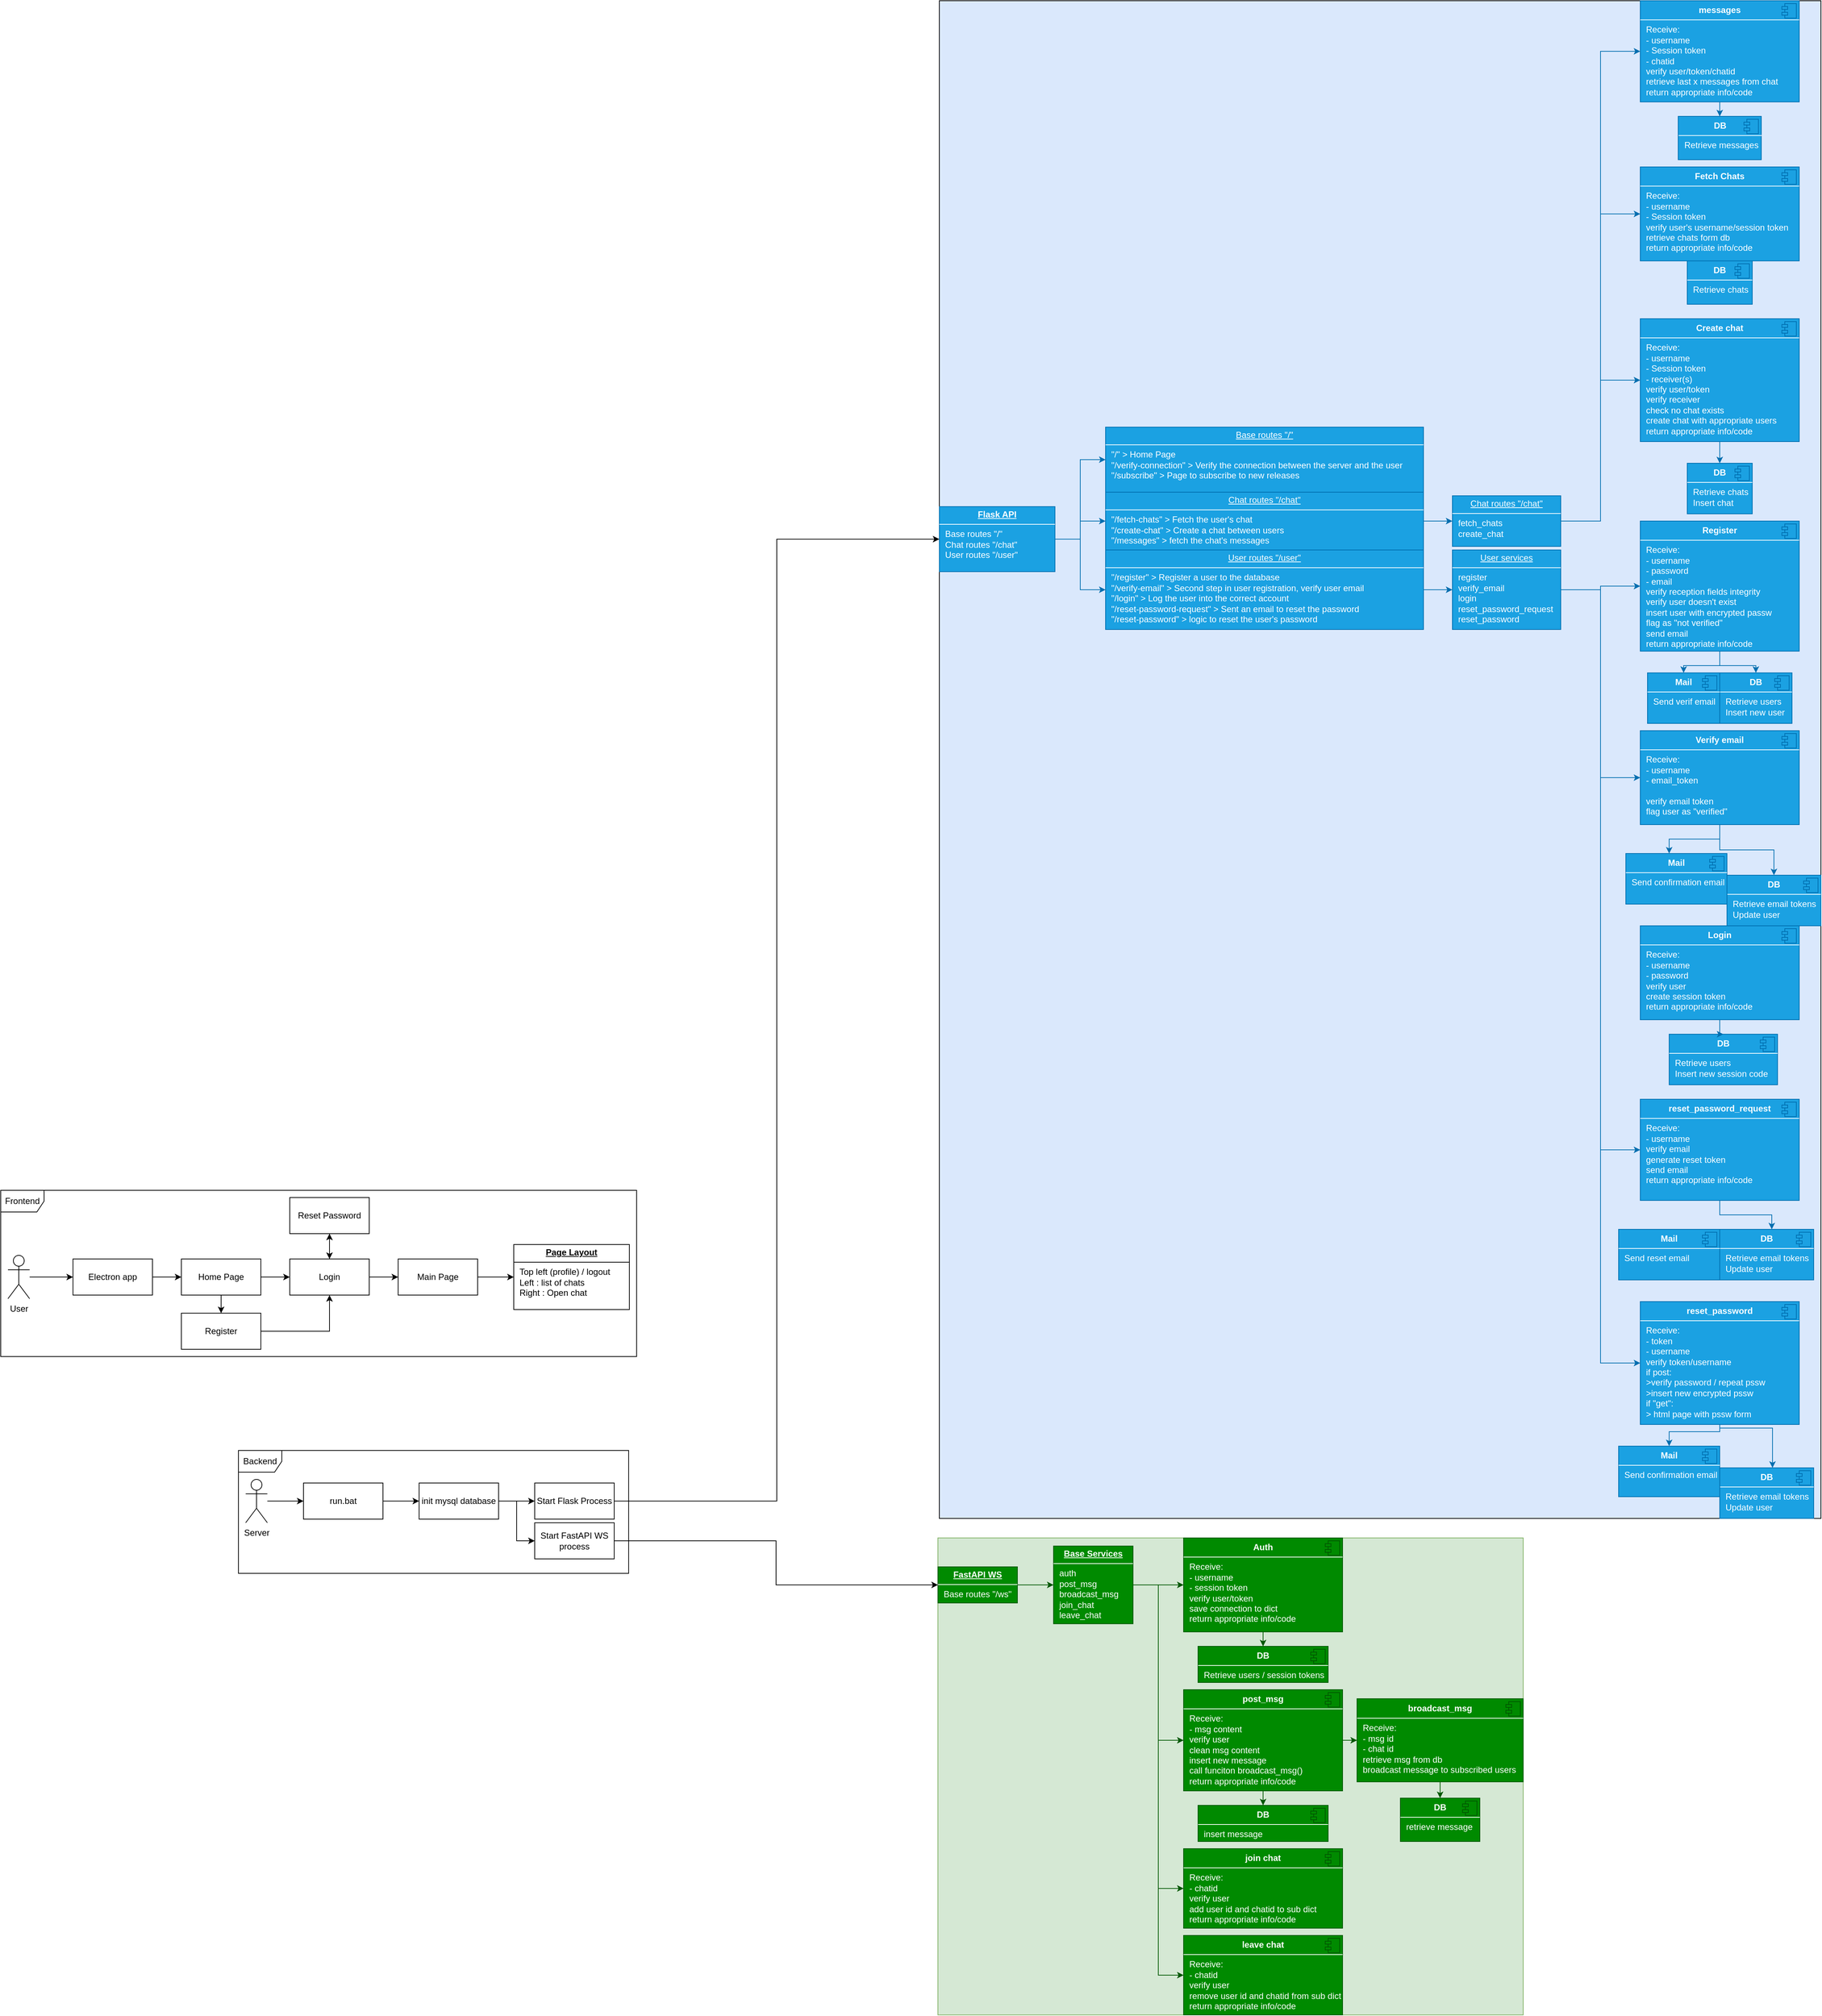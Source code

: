 <mxfile version="27.1.6">
  <diagram name="Page-1" id="IyOl1JzqoVD-4Wc97Tee">
    <mxGraphModel dx="3501" dy="1012" grid="1" gridSize="1" guides="1" tooltips="1" connect="1" arrows="1" fold="1" page="0" pageScale="1" pageWidth="850" pageHeight="1100" background="#ffffff" math="0" shadow="0">
      <root>
        <mxCell id="0" />
        <mxCell id="1" parent="0" />
        <mxCell id="rxhAza5yXYQSZnTs4GWU-55" value="" style="group;fillColor=#d5e8d4;strokeColor=#82b366;" vertex="1" connectable="0" parent="1">
          <mxGeometry x="30" y="2377" width="810" height="660" as="geometry" />
        </mxCell>
        <mxCell id="rxhAza5yXYQSZnTs4GWU-5" value="" style="edgeStyle=orthogonalEdgeStyle;rounded=0;orthogonalLoop=1;jettySize=auto;html=1;strokeColor=#005700;fillColor=#008a00;" edge="1" parent="rxhAza5yXYQSZnTs4GWU-55" source="rxhAza5yXYQSZnTs4GWU-1" target="rxhAza5yXYQSZnTs4GWU-4">
          <mxGeometry relative="1" as="geometry" />
        </mxCell>
        <mxCell id="rxhAza5yXYQSZnTs4GWU-1" value="&lt;p style=&quot;margin: 4px 0px 0px; text-align: center; text-decoration: underline;&quot;&gt;&lt;b&gt;FastAPI WS&lt;/b&gt;&lt;/p&gt;&lt;hr size=&quot;1&quot; style=&quot;border-style:solid;&quot;&gt;&lt;p style=&quot;margin:0px;margin-left:8px;&quot;&gt;Base routes &quot;/ws&quot;&lt;/p&gt;" style="verticalAlign=top;align=left;overflow=fill;html=1;whiteSpace=wrap;fillColor=#008a00;strokeColor=#005700;flipH=0;flipV=0;fontColor=#ffffff;" vertex="1" parent="rxhAza5yXYQSZnTs4GWU-55">
          <mxGeometry y="40" width="110" height="50" as="geometry" />
        </mxCell>
        <mxCell id="rxhAza5yXYQSZnTs4GWU-46" style="edgeStyle=orthogonalEdgeStyle;rounded=0;orthogonalLoop=1;jettySize=auto;html=1;entryX=0;entryY=0.5;entryDx=0;entryDy=0;fillColor=#008a00;strokeColor=#005700;" edge="1" parent="rxhAza5yXYQSZnTs4GWU-55" source="rxhAza5yXYQSZnTs4GWU-4" target="rxhAza5yXYQSZnTs4GWU-39">
          <mxGeometry relative="1" as="geometry" />
        </mxCell>
        <mxCell id="rxhAza5yXYQSZnTs4GWU-47" style="edgeStyle=orthogonalEdgeStyle;rounded=0;orthogonalLoop=1;jettySize=auto;html=1;entryX=0;entryY=0.5;entryDx=0;entryDy=0;fillColor=#008a00;strokeColor=#005700;" edge="1" parent="rxhAza5yXYQSZnTs4GWU-55" source="rxhAza5yXYQSZnTs4GWU-4" target="rxhAza5yXYQSZnTs4GWU-44">
          <mxGeometry relative="1" as="geometry" />
        </mxCell>
        <mxCell id="rxhAza5yXYQSZnTs4GWU-50" style="edgeStyle=orthogonalEdgeStyle;rounded=0;orthogonalLoop=1;jettySize=auto;html=1;entryX=0;entryY=0.5;entryDx=0;entryDy=0;fillColor=#008a00;strokeColor=#005700;" edge="1" parent="rxhAza5yXYQSZnTs4GWU-55" source="rxhAza5yXYQSZnTs4GWU-4" target="rxhAza5yXYQSZnTs4GWU-16">
          <mxGeometry relative="1" as="geometry" />
        </mxCell>
        <mxCell id="rxhAza5yXYQSZnTs4GWU-4" value="&lt;p style=&quot;margin: 4px 0px 0px; text-align: center; text-decoration: underline;&quot;&gt;&lt;b&gt;Base Services&lt;/b&gt;&lt;/p&gt;&lt;hr size=&quot;1&quot; style=&quot;border-style:solid;&quot;&gt;&lt;p style=&quot;margin:0px;margin-left:8px;&quot;&gt;auth&lt;br&gt;post_msg&lt;/p&gt;&lt;p style=&quot;margin:0px;margin-left:8px;&quot;&gt;broadcast_msg&lt;/p&gt;&lt;p style=&quot;margin:0px;margin-left:8px;&quot;&gt;join_chat&lt;/p&gt;&lt;p style=&quot;margin:0px;margin-left:8px;&quot;&gt;leave_chat&lt;/p&gt;" style="verticalAlign=top;align=left;overflow=fill;html=1;whiteSpace=wrap;fillColor=#008a00;strokeColor=#005700;flipH=0;flipV=0;fontColor=#ffffff;" vertex="1" parent="rxhAza5yXYQSZnTs4GWU-55">
          <mxGeometry x="160" y="11.25" width="110" height="107.5" as="geometry" />
        </mxCell>
        <mxCell id="rxhAza5yXYQSZnTs4GWU-53" style="edgeStyle=orthogonalEdgeStyle;rounded=0;orthogonalLoop=1;jettySize=auto;html=1;fillColor=#008a00;strokeColor=#005700;" edge="1" parent="rxhAza5yXYQSZnTs4GWU-55" source="rxhAza5yXYQSZnTs4GWU-8" target="rxhAza5yXYQSZnTs4GWU-11">
          <mxGeometry relative="1" as="geometry" />
        </mxCell>
        <mxCell id="rxhAza5yXYQSZnTs4GWU-8" value="&lt;p style=&quot;margin:0px;margin-top:6px;text-align:center;&quot;&gt;&lt;b&gt;Auth&lt;/b&gt;&lt;/p&gt;&lt;hr size=&quot;1&quot; style=&quot;border-style:solid;&quot;&gt;&lt;p style=&quot;margin:0px;margin-left:8px;&quot;&gt;Receive:&lt;/p&gt;&lt;p style=&quot;margin:0px;margin-left:8px;&quot;&gt;- username&lt;/p&gt;&lt;p style=&quot;margin:0px;margin-left:8px;&quot;&gt;- session token&lt;/p&gt;&lt;p style=&quot;margin:0px;margin-left:8px;&quot;&gt;verify user/token&lt;/p&gt;&lt;p style=&quot;margin:0px;margin-left:8px;&quot;&gt;save connection to dict&lt;/p&gt;&lt;p style=&quot;margin:0px;margin-left:8px;&quot;&gt;return appropriate info/code&lt;/p&gt;" style="align=left;overflow=fill;html=1;dropTarget=0;whiteSpace=wrap;fillColor=#008a00;strokeColor=#005700;flipH=0;flipV=0;fontColor=#ffffff;" vertex="1" parent="rxhAza5yXYQSZnTs4GWU-55">
          <mxGeometry x="340" width="220" height="130" as="geometry" />
        </mxCell>
        <mxCell id="rxhAza5yXYQSZnTs4GWU-9" value="" style="shape=component;jettyWidth=8;jettyHeight=4;fillColor=#008a00;strokeColor=#005700;fontColor=#ffffff;" vertex="1" parent="rxhAza5yXYQSZnTs4GWU-8">
          <mxGeometry x="1" width="20" height="20" relative="1" as="geometry">
            <mxPoint x="-24" y="4" as="offset" />
          </mxGeometry>
        </mxCell>
        <mxCell id="rxhAza5yXYQSZnTs4GWU-10" value="" style="edgeStyle=orthogonalEdgeStyle;rounded=0;orthogonalLoop=1;jettySize=auto;html=1;strokeColor=#005700;fillColor=#008a00;" edge="1" parent="rxhAza5yXYQSZnTs4GWU-55" source="rxhAza5yXYQSZnTs4GWU-4" target="rxhAza5yXYQSZnTs4GWU-8">
          <mxGeometry relative="1" as="geometry" />
        </mxCell>
        <mxCell id="rxhAza5yXYQSZnTs4GWU-11" value="&lt;p style=&quot;margin:0px;margin-top:6px;text-align:center;&quot;&gt;&lt;b&gt;DB&lt;/b&gt;&lt;/p&gt;&lt;hr size=&quot;1&quot; style=&quot;border-style:solid;&quot;&gt;&lt;p style=&quot;margin:0px;margin-left:8px;&quot;&gt;Retrieve users / session tokens&lt;/p&gt;" style="align=left;overflow=fill;html=1;dropTarget=0;whiteSpace=wrap;fillColor=#008a00;strokeColor=#005700;flipH=0;flipV=0;fontColor=#ffffff;" vertex="1" parent="rxhAza5yXYQSZnTs4GWU-55">
          <mxGeometry x="360" y="150" width="180" height="50" as="geometry" />
        </mxCell>
        <mxCell id="rxhAza5yXYQSZnTs4GWU-12" value="" style="shape=component;jettyWidth=8;jettyHeight=4;fillColor=#008a00;strokeColor=#005700;fontColor=#ffffff;" vertex="1" parent="rxhAza5yXYQSZnTs4GWU-11">
          <mxGeometry x="1" width="20" height="20" relative="1" as="geometry">
            <mxPoint x="-24" y="4" as="offset" />
          </mxGeometry>
        </mxCell>
        <mxCell id="rxhAza5yXYQSZnTs4GWU-16" value="&lt;p style=&quot;margin:0px;margin-top:6px;text-align:center;&quot;&gt;&lt;b&gt;post_msg&lt;/b&gt;&lt;/p&gt;&lt;hr size=&quot;1&quot; style=&quot;border-style:solid;&quot;&gt;&lt;p style=&quot;margin:0px;margin-left:8px;&quot;&gt;Receive:&lt;/p&gt;&lt;p style=&quot;margin:0px;margin-left:8px;&quot;&gt;- msg content&lt;/p&gt;&lt;p style=&quot;margin:0px;margin-left:8px;&quot;&gt;verify user&lt;/p&gt;&lt;p style=&quot;margin:0px;margin-left:8px;&quot;&gt;clean msg content&lt;/p&gt;&lt;p style=&quot;margin:0px;margin-left:8px;&quot;&gt;insert new message&lt;/p&gt;&lt;p style=&quot;margin:0px;margin-left:8px;&quot;&gt;call funciton broadcast_msg()&lt;/p&gt;&lt;p style=&quot;margin:0px;margin-left:8px;&quot;&gt;return appropriate info/code&lt;/p&gt;&lt;p style=&quot;margin:0px;margin-left:8px;&quot;&gt;&lt;br&gt;&lt;/p&gt;" style="align=left;overflow=fill;html=1;dropTarget=0;whiteSpace=wrap;fillColor=#008a00;strokeColor=#005700;flipH=0;flipV=0;fontColor=#ffffff;" vertex="1" parent="rxhAza5yXYQSZnTs4GWU-55">
          <mxGeometry x="340" y="210" width="220" height="140" as="geometry" />
        </mxCell>
        <mxCell id="rxhAza5yXYQSZnTs4GWU-17" value="" style="shape=component;jettyWidth=8;jettyHeight=4;fillColor=#008a00;strokeColor=#005700;fontColor=#ffffff;" vertex="1" parent="rxhAza5yXYQSZnTs4GWU-16">
          <mxGeometry x="1" width="20" height="20" relative="1" as="geometry">
            <mxPoint x="-24" y="4" as="offset" />
          </mxGeometry>
        </mxCell>
        <mxCell id="rxhAza5yXYQSZnTs4GWU-18" value="&lt;p style=&quot;margin:0px;margin-top:6px;text-align:center;&quot;&gt;&lt;b&gt;DB&lt;/b&gt;&lt;/p&gt;&lt;hr size=&quot;1&quot; style=&quot;border-style:solid;&quot;&gt;&lt;p style=&quot;margin:0px;margin-left:8px;&quot;&gt;insert message&lt;/p&gt;" style="align=left;overflow=fill;html=1;dropTarget=0;whiteSpace=wrap;fillColor=#008a00;strokeColor=#005700;flipH=0;flipV=0;fontColor=#ffffff;" vertex="1" parent="rxhAza5yXYQSZnTs4GWU-55">
          <mxGeometry x="360" y="370" width="180" height="50" as="geometry" />
        </mxCell>
        <mxCell id="rxhAza5yXYQSZnTs4GWU-19" value="" style="shape=component;jettyWidth=8;jettyHeight=4;fillColor=#008a00;strokeColor=#005700;fontColor=#ffffff;" vertex="1" parent="rxhAza5yXYQSZnTs4GWU-18">
          <mxGeometry x="1" width="20" height="20" relative="1" as="geometry">
            <mxPoint x="-24" y="4" as="offset" />
          </mxGeometry>
        </mxCell>
        <mxCell id="rxhAza5yXYQSZnTs4GWU-20" value="" style="edgeStyle=orthogonalEdgeStyle;rounded=0;orthogonalLoop=1;jettySize=auto;html=1;strokeColor=#005700;fillColor=#008a00;" edge="1" parent="rxhAza5yXYQSZnTs4GWU-55" source="rxhAza5yXYQSZnTs4GWU-16" target="rxhAza5yXYQSZnTs4GWU-18">
          <mxGeometry relative="1" as="geometry" />
        </mxCell>
        <mxCell id="rxhAza5yXYQSZnTs4GWU-33" value="&lt;p style=&quot;margin:0px;margin-top:6px;text-align:center;&quot;&gt;&lt;b&gt;broadcast_msg&lt;/b&gt;&lt;/p&gt;&lt;hr size=&quot;1&quot; style=&quot;border-style:solid;&quot;&gt;&lt;p style=&quot;margin:0px;margin-left:8px;&quot;&gt;Receive:&lt;/p&gt;&lt;p style=&quot;margin:0px;margin-left:8px;&quot;&gt;- msg id&lt;/p&gt;&lt;p style=&quot;margin:0px;margin-left:8px;&quot;&gt;- chat id&lt;/p&gt;&lt;p style=&quot;margin:0px;margin-left:8px;&quot;&gt;retrieve msg from db&lt;/p&gt;&lt;p style=&quot;margin:0px;margin-left:8px;&quot;&gt;broadcast message to subscribed users&lt;/p&gt;" style="align=left;overflow=fill;html=1;dropTarget=0;whiteSpace=wrap;fillColor=#008a00;strokeColor=#005700;flipH=0;flipV=0;fontColor=#ffffff;" vertex="1" parent="rxhAza5yXYQSZnTs4GWU-55">
          <mxGeometry x="580" y="222.5" width="230" height="115" as="geometry" />
        </mxCell>
        <mxCell id="rxhAza5yXYQSZnTs4GWU-34" value="" style="shape=component;jettyWidth=8;jettyHeight=4;fillColor=#008a00;strokeColor=#005700;fontColor=#ffffff;" vertex="1" parent="rxhAza5yXYQSZnTs4GWU-33">
          <mxGeometry x="1" width="20" height="20" relative="1" as="geometry">
            <mxPoint x="-24" y="4" as="offset" />
          </mxGeometry>
        </mxCell>
        <mxCell id="rxhAza5yXYQSZnTs4GWU-35" value="" style="edgeStyle=orthogonalEdgeStyle;rounded=0;orthogonalLoop=1;jettySize=auto;html=1;fillColor=#008a00;strokeColor=#005700;" edge="1" parent="rxhAza5yXYQSZnTs4GWU-55" source="rxhAza5yXYQSZnTs4GWU-16" target="rxhAza5yXYQSZnTs4GWU-33">
          <mxGeometry relative="1" as="geometry" />
        </mxCell>
        <mxCell id="rxhAza5yXYQSZnTs4GWU-36" value="&lt;p style=&quot;margin:0px;margin-top:6px;text-align:center;&quot;&gt;&lt;b&gt;DB&lt;/b&gt;&lt;/p&gt;&lt;hr size=&quot;1&quot; style=&quot;border-style:solid;&quot;&gt;&lt;p style=&quot;margin:0px;margin-left:8px;&quot;&gt;retrieve message&lt;/p&gt;" style="align=left;overflow=fill;html=1;dropTarget=0;whiteSpace=wrap;fillColor=#008a00;strokeColor=#005700;flipH=0;flipV=0;fontColor=#ffffff;" vertex="1" parent="rxhAza5yXYQSZnTs4GWU-55">
          <mxGeometry x="640" y="360" width="110" height="60" as="geometry" />
        </mxCell>
        <mxCell id="rxhAza5yXYQSZnTs4GWU-37" value="" style="shape=component;jettyWidth=8;jettyHeight=4;fillColor=#008a00;strokeColor=#005700;fontColor=#ffffff;" vertex="1" parent="rxhAza5yXYQSZnTs4GWU-36">
          <mxGeometry x="1" width="20" height="20" relative="1" as="geometry">
            <mxPoint x="-24" y="4" as="offset" />
          </mxGeometry>
        </mxCell>
        <mxCell id="rxhAza5yXYQSZnTs4GWU-38" value="" style="edgeStyle=orthogonalEdgeStyle;rounded=0;orthogonalLoop=1;jettySize=auto;html=1;fillColor=#008a00;strokeColor=#005700;" edge="1" parent="rxhAza5yXYQSZnTs4GWU-55" source="rxhAza5yXYQSZnTs4GWU-33" target="rxhAza5yXYQSZnTs4GWU-36">
          <mxGeometry relative="1" as="geometry" />
        </mxCell>
        <mxCell id="rxhAza5yXYQSZnTs4GWU-39" value="&lt;p style=&quot;margin:0px;margin-top:6px;text-align:center;&quot;&gt;&lt;b&gt;join chat&lt;/b&gt;&lt;/p&gt;&lt;hr size=&quot;1&quot; style=&quot;border-style:solid;&quot;&gt;&lt;p style=&quot;margin:0px;margin-left:8px;&quot;&gt;Receive:&lt;/p&gt;&lt;p style=&quot;margin:0px;margin-left:8px;&quot;&gt;- chatid&lt;/p&gt;&lt;p style=&quot;margin:0px;margin-left:8px;&quot;&gt;verify user&lt;/p&gt;&lt;p style=&quot;margin:0px;margin-left:8px;&quot;&gt;add user id and chatid to sub dict&lt;/p&gt;&lt;p style=&quot;margin:0px;margin-left:8px;&quot;&gt;return appropriate info/code&lt;/p&gt;" style="align=left;overflow=fill;html=1;dropTarget=0;whiteSpace=wrap;fillColor=#008a00;strokeColor=#005700;flipH=0;flipV=0;fontColor=#ffffff;" vertex="1" parent="rxhAza5yXYQSZnTs4GWU-55">
          <mxGeometry x="340" y="430" width="220" height="110" as="geometry" />
        </mxCell>
        <mxCell id="rxhAza5yXYQSZnTs4GWU-40" value="" style="shape=component;jettyWidth=8;jettyHeight=4;fillColor=#008a00;strokeColor=#005700;fontColor=#ffffff;" vertex="1" parent="rxhAza5yXYQSZnTs4GWU-39">
          <mxGeometry x="1" width="20" height="20" relative="1" as="geometry">
            <mxPoint x="-24" y="4" as="offset" />
          </mxGeometry>
        </mxCell>
        <mxCell id="rxhAza5yXYQSZnTs4GWU-44" value="&lt;p style=&quot;margin:0px;margin-top:6px;text-align:center;&quot;&gt;&lt;b&gt;leave chat&lt;/b&gt;&lt;/p&gt;&lt;hr size=&quot;1&quot; style=&quot;border-style:solid;&quot;&gt;&lt;p style=&quot;margin:0px;margin-left:8px;&quot;&gt;Receive:&lt;/p&gt;&lt;p style=&quot;margin:0px;margin-left:8px;&quot;&gt;- chatid&lt;/p&gt;&lt;p style=&quot;margin:0px;margin-left:8px;&quot;&gt;verify user&lt;/p&gt;&lt;p style=&quot;margin:0px;margin-left:8px;&quot;&gt;remove user id and chatid from sub dict&lt;/p&gt;&lt;p style=&quot;margin:0px;margin-left:8px;&quot;&gt;return appropriate info/code&lt;/p&gt;" style="align=left;overflow=fill;html=1;dropTarget=0;whiteSpace=wrap;fillColor=#008a00;strokeColor=#005700;flipH=0;flipV=0;fontColor=#ffffff;" vertex="1" parent="rxhAza5yXYQSZnTs4GWU-55">
          <mxGeometry x="340" y="550" width="220" height="110" as="geometry" />
        </mxCell>
        <mxCell id="rxhAza5yXYQSZnTs4GWU-45" value="" style="shape=component;jettyWidth=8;jettyHeight=4;fillColor=#008a00;strokeColor=#005700;fontColor=#ffffff;" vertex="1" parent="rxhAza5yXYQSZnTs4GWU-44">
          <mxGeometry x="1" width="20" height="20" relative="1" as="geometry">
            <mxPoint x="-24" y="4" as="offset" />
          </mxGeometry>
        </mxCell>
        <mxCell id="rxhAza5yXYQSZnTs4GWU-56" value="" style="group;flipH=0;" vertex="1" connectable="0" parent="1">
          <mxGeometry x="-1267" y="1896" width="880" height="230" as="geometry" />
        </mxCell>
        <mxCell id="SQyUVofRYkzOnYcD2kUR-37" value="" style="edgeStyle=orthogonalEdgeStyle;rounded=0;orthogonalLoop=1;jettySize=auto;html=1;shadow=0;" parent="rxhAza5yXYQSZnTs4GWU-56" source="SQyUVofRYkzOnYcD2kUR-35" target="SQyUVofRYkzOnYcD2kUR-38" edge="1">
          <mxGeometry relative="1" as="geometry">
            <mxPoint x="100" y="120" as="targetPoint" />
          </mxGeometry>
        </mxCell>
        <mxCell id="SQyUVofRYkzOnYcD2kUR-35" value="User" style="shape=umlActor;verticalLabelPosition=bottom;verticalAlign=top;html=1;shadow=0;" parent="rxhAza5yXYQSZnTs4GWU-56" vertex="1">
          <mxGeometry x="10" y="90" width="30" height="60" as="geometry" />
        </mxCell>
        <mxCell id="SQyUVofRYkzOnYcD2kUR-40" value="" style="edgeStyle=orthogonalEdgeStyle;rounded=0;orthogonalLoop=1;jettySize=auto;html=1;shadow=0;" parent="rxhAza5yXYQSZnTs4GWU-56" source="SQyUVofRYkzOnYcD2kUR-38" target="SQyUVofRYkzOnYcD2kUR-39" edge="1">
          <mxGeometry relative="1" as="geometry" />
        </mxCell>
        <mxCell id="SQyUVofRYkzOnYcD2kUR-38" value="&lt;div&gt;Electron app&lt;/div&gt;" style="html=1;whiteSpace=wrap;shadow=0;" parent="rxhAza5yXYQSZnTs4GWU-56" vertex="1">
          <mxGeometry x="100" y="95" width="110" height="50" as="geometry" />
        </mxCell>
        <mxCell id="SQyUVofRYkzOnYcD2kUR-42" value="" style="edgeStyle=orthogonalEdgeStyle;rounded=0;orthogonalLoop=1;jettySize=auto;html=1;shadow=0;" parent="rxhAza5yXYQSZnTs4GWU-56" source="SQyUVofRYkzOnYcD2kUR-39" target="SQyUVofRYkzOnYcD2kUR-41" edge="1">
          <mxGeometry relative="1" as="geometry" />
        </mxCell>
        <mxCell id="SQyUVofRYkzOnYcD2kUR-44" style="edgeStyle=orthogonalEdgeStyle;rounded=0;orthogonalLoop=1;jettySize=auto;html=1;shadow=0;" parent="rxhAza5yXYQSZnTs4GWU-56" source="SQyUVofRYkzOnYcD2kUR-39" target="SQyUVofRYkzOnYcD2kUR-43" edge="1">
          <mxGeometry relative="1" as="geometry" />
        </mxCell>
        <mxCell id="SQyUVofRYkzOnYcD2kUR-39" value="Home Page" style="html=1;whiteSpace=wrap;shadow=0;" parent="rxhAza5yXYQSZnTs4GWU-56" vertex="1">
          <mxGeometry x="250" y="95" width="110" height="50" as="geometry" />
        </mxCell>
        <mxCell id="SQyUVofRYkzOnYcD2kUR-46" value="" style="edgeStyle=orthogonalEdgeStyle;rounded=0;orthogonalLoop=1;jettySize=auto;html=1;shadow=0;" parent="rxhAza5yXYQSZnTs4GWU-56" source="SQyUVofRYkzOnYcD2kUR-41" target="SQyUVofRYkzOnYcD2kUR-45" edge="1">
          <mxGeometry relative="1" as="geometry" />
        </mxCell>
        <mxCell id="SQyUVofRYkzOnYcD2kUR-52" value="" style="edgeStyle=orthogonalEdgeStyle;rounded=0;orthogonalLoop=1;jettySize=auto;html=1;shadow=0;" parent="rxhAza5yXYQSZnTs4GWU-56" source="SQyUVofRYkzOnYcD2kUR-41" target="SQyUVofRYkzOnYcD2kUR-51" edge="1">
          <mxGeometry relative="1" as="geometry" />
        </mxCell>
        <mxCell id="SQyUVofRYkzOnYcD2kUR-41" value="Login" style="html=1;whiteSpace=wrap;shadow=0;" parent="rxhAza5yXYQSZnTs4GWU-56" vertex="1">
          <mxGeometry x="400" y="95" width="110" height="50" as="geometry" />
        </mxCell>
        <mxCell id="SQyUVofRYkzOnYcD2kUR-49" style="edgeStyle=orthogonalEdgeStyle;rounded=0;orthogonalLoop=1;jettySize=auto;html=1;shadow=0;" parent="rxhAza5yXYQSZnTs4GWU-56" source="SQyUVofRYkzOnYcD2kUR-43" target="SQyUVofRYkzOnYcD2kUR-41" edge="1">
          <mxGeometry relative="1" as="geometry" />
        </mxCell>
        <mxCell id="SQyUVofRYkzOnYcD2kUR-43" value="Register" style="html=1;whiteSpace=wrap;shadow=0;" parent="rxhAza5yXYQSZnTs4GWU-56" vertex="1">
          <mxGeometry x="250" y="170" width="110" height="50" as="geometry" />
        </mxCell>
        <mxCell id="SQyUVofRYkzOnYcD2kUR-47" style="edgeStyle=orthogonalEdgeStyle;rounded=0;orthogonalLoop=1;jettySize=auto;html=1;shadow=0;" parent="rxhAza5yXYQSZnTs4GWU-56" source="SQyUVofRYkzOnYcD2kUR-45" target="SQyUVofRYkzOnYcD2kUR-41" edge="1">
          <mxGeometry relative="1" as="geometry" />
        </mxCell>
        <mxCell id="SQyUVofRYkzOnYcD2kUR-45" value="Reset Password" style="html=1;whiteSpace=wrap;shadow=0;" parent="rxhAza5yXYQSZnTs4GWU-56" vertex="1">
          <mxGeometry x="400" y="10" width="110" height="50" as="geometry" />
        </mxCell>
        <mxCell id="PghMe-fX01TkS8W1eZBI-6" value="" style="edgeStyle=orthogonalEdgeStyle;rounded=0;orthogonalLoop=1;jettySize=auto;html=1;shadow=0;" parent="rxhAza5yXYQSZnTs4GWU-56" source="SQyUVofRYkzOnYcD2kUR-51" target="PghMe-fX01TkS8W1eZBI-5" edge="1">
          <mxGeometry relative="1" as="geometry" />
        </mxCell>
        <mxCell id="SQyUVofRYkzOnYcD2kUR-51" value="&lt;div&gt;Main Page&lt;/div&gt;" style="html=1;whiteSpace=wrap;shadow=0;" parent="rxhAza5yXYQSZnTs4GWU-56" vertex="1">
          <mxGeometry x="550" y="95" width="110" height="50" as="geometry" />
        </mxCell>
        <mxCell id="PghMe-fX01TkS8W1eZBI-5" value="&lt;p style=&quot;margin: 4px 0px 0px; text-align: center; text-decoration: underline;&quot;&gt;&lt;b&gt;Page Layout&lt;/b&gt;&lt;/p&gt;&lt;hr size=&quot;1&quot; style=&quot;border-style:solid;&quot;&gt;&lt;p style=&quot;margin:0px;margin-left:8px;&quot;&gt;Top left (profile) / logout&lt;/p&gt;&lt;p style=&quot;margin:0px;margin-left:8px;&quot;&gt;Left : list of chats&lt;/p&gt;&lt;p style=&quot;margin:0px;margin-left:8px;&quot;&gt;Right : Open chat&lt;/p&gt;" style="verticalAlign=top;align=left;overflow=fill;html=1;whiteSpace=wrap;shadow=0;" parent="rxhAza5yXYQSZnTs4GWU-56" vertex="1">
          <mxGeometry x="710" y="75" width="160" height="90" as="geometry" />
        </mxCell>
        <mxCell id="PghMe-fX01TkS8W1eZBI-87" value="Frontend" style="shape=umlFrame;whiteSpace=wrap;html=1;pointerEvents=0;" parent="rxhAza5yXYQSZnTs4GWU-56" vertex="1">
          <mxGeometry width="880" height="230" as="geometry" />
        </mxCell>
        <mxCell id="rxhAza5yXYQSZnTs4GWU-57" value="" style="group" vertex="1" connectable="0" parent="1">
          <mxGeometry x="-938" y="2256" width="540" height="170" as="geometry" />
        </mxCell>
        <mxCell id="SQyUVofRYkzOnYcD2kUR-7" value="" style="edgeStyle=orthogonalEdgeStyle;rounded=0;orthogonalLoop=1;jettySize=auto;html=1;" parent="rxhAza5yXYQSZnTs4GWU-57" source="SQyUVofRYkzOnYcD2kUR-1" target="SQyUVofRYkzOnYcD2kUR-2" edge="1">
          <mxGeometry relative="1" as="geometry" />
        </mxCell>
        <mxCell id="SQyUVofRYkzOnYcD2kUR-1" value="Server" style="shape=umlActor;verticalLabelPosition=bottom;verticalAlign=top;html=1;" parent="rxhAza5yXYQSZnTs4GWU-57" vertex="1">
          <mxGeometry x="10" y="40" width="30" height="60" as="geometry" />
        </mxCell>
        <mxCell id="SQyUVofRYkzOnYcD2kUR-6" value="" style="edgeStyle=orthogonalEdgeStyle;rounded=0;orthogonalLoop=1;jettySize=auto;html=1;" parent="rxhAza5yXYQSZnTs4GWU-57" source="SQyUVofRYkzOnYcD2kUR-2" target="SQyUVofRYkzOnYcD2kUR-4" edge="1">
          <mxGeometry relative="1" as="geometry" />
        </mxCell>
        <mxCell id="SQyUVofRYkzOnYcD2kUR-2" value="run.bat" style="html=1;whiteSpace=wrap;" parent="rxhAza5yXYQSZnTs4GWU-57" vertex="1">
          <mxGeometry x="90" y="45" width="110" height="50" as="geometry" />
        </mxCell>
        <mxCell id="SQyUVofRYkzOnYcD2kUR-12" value="" style="edgeStyle=orthogonalEdgeStyle;rounded=0;orthogonalLoop=1;jettySize=auto;html=1;entryX=0;entryY=0.5;entryDx=0;entryDy=0;" parent="rxhAza5yXYQSZnTs4GWU-57" source="SQyUVofRYkzOnYcD2kUR-4" target="SQyUVofRYkzOnYcD2kUR-9" edge="1">
          <mxGeometry relative="1" as="geometry">
            <mxPoint x="305" y="170" as="targetPoint" />
          </mxGeometry>
        </mxCell>
        <mxCell id="SQyUVofRYkzOnYcD2kUR-24" value="" style="edgeStyle=orthogonalEdgeStyle;rounded=0;orthogonalLoop=1;jettySize=auto;html=1;" parent="rxhAza5yXYQSZnTs4GWU-57" source="SQyUVofRYkzOnYcD2kUR-4" target="SQyUVofRYkzOnYcD2kUR-8" edge="1">
          <mxGeometry relative="1" as="geometry">
            <mxPoint x="305" y="200" as="targetPoint" />
          </mxGeometry>
        </mxCell>
        <mxCell id="SQyUVofRYkzOnYcD2kUR-4" value="init mysql database" style="html=1;whiteSpace=wrap;" parent="rxhAza5yXYQSZnTs4GWU-57" vertex="1">
          <mxGeometry x="250" y="45" width="110" height="50" as="geometry" />
        </mxCell>
        <mxCell id="SQyUVofRYkzOnYcD2kUR-8" value="Start Flask Process" style="html=1;whiteSpace=wrap;" parent="rxhAza5yXYQSZnTs4GWU-57" vertex="1">
          <mxGeometry x="410" y="45" width="110" height="50" as="geometry" />
        </mxCell>
        <mxCell id="SQyUVofRYkzOnYcD2kUR-9" value="Start FastAPI WS process" style="html=1;whiteSpace=wrap;" parent="rxhAza5yXYQSZnTs4GWU-57" vertex="1">
          <mxGeometry x="410" y="100" width="110" height="50" as="geometry" />
        </mxCell>
        <mxCell id="PghMe-fX01TkS8W1eZBI-86" value="Backend" style="shape=umlFrame;whiteSpace=wrap;html=1;pointerEvents=0;" parent="rxhAza5yXYQSZnTs4GWU-57" vertex="1">
          <mxGeometry width="540" height="170" as="geometry" />
        </mxCell>
        <mxCell id="rxhAza5yXYQSZnTs4GWU-58" value="" style="group;fillColor=#dae8fc;strokeColor=default;strokeWidth=1;perimeterSpacing=0;" vertex="1" connectable="0" parent="1">
          <mxGeometry x="32" y="250" width="1220" height="2100" as="geometry" />
        </mxCell>
        <mxCell id="SQyUVofRYkzOnYcD2kUR-32" style="edgeStyle=orthogonalEdgeStyle;rounded=0;orthogonalLoop=1;jettySize=auto;html=1;fillColor=#1ba1e2;strokeColor=#006EAF;" parent="rxhAza5yXYQSZnTs4GWU-58" source="SQyUVofRYkzOnYcD2kUR-21" target="SQyUVofRYkzOnYcD2kUR-29" edge="1">
          <mxGeometry relative="1" as="geometry" />
        </mxCell>
        <mxCell id="SQyUVofRYkzOnYcD2kUR-33" style="edgeStyle=orthogonalEdgeStyle;rounded=0;orthogonalLoop=1;jettySize=auto;html=1;fillColor=#1ba1e2;strokeColor=#006EAF;" parent="rxhAza5yXYQSZnTs4GWU-58" source="SQyUVofRYkzOnYcD2kUR-21" target="SQyUVofRYkzOnYcD2kUR-28" edge="1">
          <mxGeometry relative="1" as="geometry" />
        </mxCell>
        <mxCell id="SQyUVofRYkzOnYcD2kUR-21" value="&lt;p style=&quot;margin: 4px 0px 0px; text-align: center; text-decoration: underline;&quot;&gt;&lt;b&gt;Flask API&lt;/b&gt;&lt;/p&gt;&lt;hr size=&quot;1&quot; style=&quot;border-style:solid;&quot;&gt;&lt;p style=&quot;margin:0px;margin-left:8px;&quot;&gt;Base routes &quot;/&quot;&lt;br&gt;Chat routes &quot;/chat&quot;&lt;br&gt;User routes &quot;/user&quot;&lt;/p&gt;" style="verticalAlign=top;align=left;overflow=fill;html=1;whiteSpace=wrap;fillColor=#1ba1e2;strokeColor=#006EAF;flipH=0;flipV=0;fontColor=#ffffff;" parent="rxhAza5yXYQSZnTs4GWU-58" vertex="1">
          <mxGeometry y="700" width="160" height="90" as="geometry" />
        </mxCell>
        <mxCell id="SQyUVofRYkzOnYcD2kUR-34" style="edgeStyle=orthogonalEdgeStyle;rounded=0;orthogonalLoop=1;jettySize=auto;html=1;entryX=0;entryY=0.5;entryDx=0;entryDy=0;fillColor=#1ba1e2;strokeColor=#006EAF;" parent="rxhAza5yXYQSZnTs4GWU-58" source="SQyUVofRYkzOnYcD2kUR-21" target="SQyUVofRYkzOnYcD2kUR-27" edge="1">
          <mxGeometry relative="1" as="geometry" />
        </mxCell>
        <mxCell id="PghMe-fX01TkS8W1eZBI-17" value="" style="edgeStyle=orthogonalEdgeStyle;rounded=0;orthogonalLoop=1;jettySize=auto;html=1;fillColor=#1ba1e2;strokeColor=#006EAF;" parent="rxhAza5yXYQSZnTs4GWU-58" source="PghMe-fX01TkS8W1eZBI-7" target="PghMe-fX01TkS8W1eZBI-15" edge="1">
          <mxGeometry relative="1" as="geometry" />
        </mxCell>
        <mxCell id="PghMe-fX01TkS8W1eZBI-7" value="&lt;p style=&quot;margin:0px;margin-top:6px;text-align:center;&quot;&gt;&lt;b&gt;Fetch Chats&lt;/b&gt;&lt;/p&gt;&lt;hr size=&quot;1&quot; style=&quot;border-style:solid;&quot;&gt;&lt;p style=&quot;margin:0px;margin-left:8px;&quot;&gt;Receive:&lt;/p&gt;&lt;p style=&quot;margin:0px;margin-left:8px;&quot;&gt;- username&lt;/p&gt;&lt;p style=&quot;margin:0px;margin-left:8px;&quot;&gt;- Session token&lt;/p&gt;&lt;p style=&quot;margin:0px;margin-left:8px;&quot;&gt;verify user&#39;s username/session token&lt;/p&gt;&lt;p style=&quot;margin:0px;margin-left:8px;&quot;&gt;retrieve chats form db&lt;/p&gt;&lt;p style=&quot;margin:0px;margin-left:8px;&quot;&gt;return appropriate info/code&lt;/p&gt;&lt;p style=&quot;margin:0px;margin-left:8px;&quot;&gt;&lt;br&gt;&lt;/p&gt;&lt;p style=&quot;margin:0px;margin-left:8px;&quot;&gt;&lt;br&gt;&lt;/p&gt;" style="align=left;overflow=fill;html=1;dropTarget=0;whiteSpace=wrap;fillColor=#1ba1e2;strokeColor=#006EAF;flipH=0;flipV=0;fontColor=#ffffff;" parent="rxhAza5yXYQSZnTs4GWU-58" vertex="1">
          <mxGeometry x="970" y="230" width="220" height="130" as="geometry" />
        </mxCell>
        <mxCell id="PghMe-fX01TkS8W1eZBI-8" value="" style="shape=component;jettyWidth=8;jettyHeight=4;fillColor=#1ba1e2;strokeColor=#006EAF;fontColor=#ffffff;" parent="PghMe-fX01TkS8W1eZBI-7" vertex="1">
          <mxGeometry x="1" width="20" height="20" relative="1" as="geometry">
            <mxPoint x="-24" y="4" as="offset" />
          </mxGeometry>
        </mxCell>
        <mxCell id="PghMe-fX01TkS8W1eZBI-94" style="edgeStyle=orthogonalEdgeStyle;rounded=0;orthogonalLoop=1;jettySize=auto;html=1;entryX=0;entryY=0.5;entryDx=0;entryDy=0;fillColor=#1ba1e2;strokeColor=#006EAF;" parent="rxhAza5yXYQSZnTs4GWU-58" source="PghMe-fX01TkS8W1eZBI-12" target="PghMe-fX01TkS8W1eZBI-7" edge="1">
          <mxGeometry relative="1" as="geometry" />
        </mxCell>
        <mxCell id="PghMe-fX01TkS8W1eZBI-38" value="" style="edgeStyle=orthogonalEdgeStyle;rounded=0;orthogonalLoop=1;jettySize=auto;html=1;fillColor=#1ba1e2;strokeColor=#006EAF;" parent="rxhAza5yXYQSZnTs4GWU-58" source="PghMe-fX01TkS8W1eZBI-40" target="PghMe-fX01TkS8W1eZBI-42" edge="1">
          <mxGeometry relative="1" as="geometry" />
        </mxCell>
        <mxCell id="PghMe-fX01TkS8W1eZBI-42" value="&lt;p style=&quot;margin:0px;margin-top:6px;text-align:center;&quot;&gt;&lt;b&gt;DB&lt;/b&gt;&lt;/p&gt;&lt;hr size=&quot;1&quot; style=&quot;border-style:solid;&quot;&gt;&lt;p style=&quot;margin:0px;margin-left:8px;&quot;&gt;Retrieve email tokens&lt;/p&gt;&lt;p style=&quot;margin:0px;margin-left:8px;&quot;&gt;Update user&lt;/p&gt;&lt;p style=&quot;margin:0px;margin-left:8px;&quot;&gt;&lt;br&gt;&lt;/p&gt;&lt;p style=&quot;margin:0px;margin-left:8px;&quot;&gt;&lt;br&gt;&lt;/p&gt;" style="align=left;overflow=fill;html=1;dropTarget=0;whiteSpace=wrap;fillColor=#1ba1e2;strokeColor=#006EAF;flipH=0;flipV=0;fontColor=#ffffff;" parent="rxhAza5yXYQSZnTs4GWU-58" vertex="1">
          <mxGeometry x="1090" y="1210" width="130" height="70" as="geometry" />
        </mxCell>
        <mxCell id="PghMe-fX01TkS8W1eZBI-43" value="" style="shape=component;jettyWidth=8;jettyHeight=4;fillColor=#1ba1e2;strokeColor=#006EAF;fontColor=#ffffff;" parent="PghMe-fX01TkS8W1eZBI-42" vertex="1">
          <mxGeometry x="1" width="20" height="20" relative="1" as="geometry">
            <mxPoint x="-24" y="4" as="offset" />
          </mxGeometry>
        </mxCell>
        <mxCell id="PghMe-fX01TkS8W1eZBI-70" style="edgeStyle=orthogonalEdgeStyle;rounded=0;orthogonalLoop=1;jettySize=auto;html=1;fillColor=#1ba1e2;strokeColor=#006EAF;" parent="rxhAza5yXYQSZnTs4GWU-58" target="PghMe-fX01TkS8W1eZBI-73" edge="1">
          <mxGeometry relative="1" as="geometry">
            <mxPoint x="1080" y="1705.0" as="sourcePoint" />
            <Array as="points">
              <mxPoint x="1080" y="1725.0" />
              <mxPoint x="1010" y="1725.0" />
            </Array>
          </mxGeometry>
        </mxCell>
        <mxCell id="PghMe-fX01TkS8W1eZBI-77" value="" style="edgeStyle=orthogonalEdgeStyle;rounded=0;orthogonalLoop=1;jettySize=auto;html=1;fillColor=#1ba1e2;strokeColor=#006EAF;" parent="rxhAza5yXYQSZnTs4GWU-58" source="PghMe-fX01TkS8W1eZBI-75" target="PghMe-fX01TkS8W1eZBI-79" edge="1">
          <mxGeometry relative="1" as="geometry">
            <mxPoint x="1080" y="1935.0" as="sourcePoint" />
            <Array as="points">
              <mxPoint x="1080" y="1975.0" />
              <mxPoint x="1153" y="1975.0" />
            </Array>
          </mxGeometry>
        </mxCell>
        <mxCell id="PghMe-fX01TkS8W1eZBI-79" value="&lt;p style=&quot;margin:0px;margin-top:6px;text-align:center;&quot;&gt;&lt;b&gt;DB&lt;/b&gt;&lt;/p&gt;&lt;hr size=&quot;1&quot; style=&quot;border-style:solid;&quot;&gt;&lt;p style=&quot;margin:0px;margin-left:8px;&quot;&gt;Retrieve email tokens&lt;/p&gt;&lt;p style=&quot;margin:0px;margin-left:8px;&quot;&gt;Update user&lt;/p&gt;&lt;p style=&quot;margin:0px;margin-left:8px;&quot;&gt;&lt;br&gt;&lt;/p&gt;&lt;p style=&quot;margin:0px;margin-left:8px;&quot;&gt;&lt;br&gt;&lt;/p&gt;" style="align=left;overflow=fill;html=1;dropTarget=0;whiteSpace=wrap;fillColor=#1ba1e2;strokeColor=#006EAF;flipH=0;flipV=0;fontColor=#ffffff;" parent="rxhAza5yXYQSZnTs4GWU-58" vertex="1">
          <mxGeometry x="1080" y="2030" width="130" height="70" as="geometry" />
        </mxCell>
        <mxCell id="PghMe-fX01TkS8W1eZBI-80" value="" style="shape=component;jettyWidth=8;jettyHeight=4;fillColor=#1ba1e2;strokeColor=#006EAF;fontColor=#ffffff;" parent="PghMe-fX01TkS8W1eZBI-79" vertex="1">
          <mxGeometry x="1" width="20" height="20" relative="1" as="geometry">
            <mxPoint x="-24" y="4" as="offset" />
          </mxGeometry>
        </mxCell>
        <mxCell id="rxhAza5yXYQSZnTs4GWU-21" value="" style="edgeStyle=orthogonalEdgeStyle;rounded=0;orthogonalLoop=1;jettySize=auto;html=1;fillColor=#1ba1e2;strokeColor=#006EAF;" edge="1" parent="rxhAza5yXYQSZnTs4GWU-58" source="rxhAza5yXYQSZnTs4GWU-22" target="rxhAza5yXYQSZnTs4GWU-24">
          <mxGeometry relative="1" as="geometry" />
        </mxCell>
        <mxCell id="rxhAza5yXYQSZnTs4GWU-22" value="&lt;p style=&quot;margin:0px;margin-top:6px;text-align:center;&quot;&gt;&lt;b&gt;messages&lt;/b&gt;&lt;/p&gt;&lt;hr size=&quot;1&quot; style=&quot;border-style:solid;&quot;&gt;&lt;p style=&quot;margin:0px;margin-left:8px;&quot;&gt;Receive:&lt;/p&gt;&lt;p style=&quot;margin:0px;margin-left:8px;&quot;&gt;- username&lt;/p&gt;&lt;p style=&quot;margin:0px;margin-left:8px;&quot;&gt;- Session token&lt;/p&gt;&lt;p style=&quot;margin:0px;margin-left:8px;&quot;&gt;- chatid&lt;/p&gt;&lt;p style=&quot;margin:0px;margin-left:8px;&quot;&gt;verify user/token/chatid&lt;/p&gt;&lt;p style=&quot;margin:0px;margin-left:8px;&quot;&gt;retrieve last x messages from chat&lt;/p&gt;&lt;p style=&quot;margin:0px;margin-left:8px;&quot;&gt;return appropriate info/code&lt;/p&gt;&lt;p style=&quot;margin:0px;margin-left:8px;&quot;&gt;&lt;br&gt;&lt;/p&gt;&lt;p style=&quot;margin:0px;margin-left:8px;&quot;&gt;&lt;br&gt;&lt;/p&gt;&lt;p style=&quot;margin:0px;margin-left:8px;&quot;&gt;&lt;br&gt;&lt;/p&gt;" style="align=left;overflow=fill;html=1;dropTarget=0;whiteSpace=wrap;fillColor=#1ba1e2;strokeColor=#006EAF;flipH=0;flipV=0;fontColor=#ffffff;" vertex="1" parent="rxhAza5yXYQSZnTs4GWU-58">
          <mxGeometry x="970" width="220" height="140" as="geometry" />
        </mxCell>
        <mxCell id="rxhAza5yXYQSZnTs4GWU-23" value="" style="shape=component;jettyWidth=8;jettyHeight=4;fillColor=#1ba1e2;strokeColor=#006EAF;fontColor=#ffffff;" vertex="1" parent="rxhAza5yXYQSZnTs4GWU-22">
          <mxGeometry x="1" width="20" height="20" relative="1" as="geometry">
            <mxPoint x="-24" y="4" as="offset" />
          </mxGeometry>
        </mxCell>
        <mxCell id="rxhAza5yXYQSZnTs4GWU-24" value="&lt;p style=&quot;margin:0px;margin-top:6px;text-align:center;&quot;&gt;&lt;b&gt;DB&lt;/b&gt;&lt;/p&gt;&lt;hr size=&quot;1&quot; style=&quot;border-style:solid;&quot;&gt;&lt;p style=&quot;margin:0px;margin-left:8px;&quot;&gt;Retrieve messages&lt;/p&gt;&lt;p style=&quot;margin:0px;margin-left:8px;&quot;&gt;&lt;br&gt;&lt;/p&gt;&lt;p style=&quot;margin:0px;margin-left:8px;&quot;&gt;&lt;br&gt;&lt;/p&gt;" style="align=left;overflow=fill;html=1;dropTarget=0;whiteSpace=wrap;fillColor=#1ba1e2;strokeColor=#006EAF;flipH=0;flipV=0;fontColor=#ffffff;" vertex="1" parent="rxhAza5yXYQSZnTs4GWU-58">
          <mxGeometry x="1022.5" y="160" width="115" height="60" as="geometry" />
        </mxCell>
        <mxCell id="rxhAza5yXYQSZnTs4GWU-25" value="" style="shape=component;jettyWidth=8;jettyHeight=4;fillColor=#1ba1e2;strokeColor=#006EAF;fontColor=#ffffff;" vertex="1" parent="rxhAza5yXYQSZnTs4GWU-24">
          <mxGeometry x="1" width="20" height="20" relative="1" as="geometry">
            <mxPoint x="-24" y="4" as="offset" />
          </mxGeometry>
        </mxCell>
        <mxCell id="rxhAza5yXYQSZnTs4GWU-26" style="edgeStyle=orthogonalEdgeStyle;rounded=0;orthogonalLoop=1;jettySize=auto;html=1;entryX=0;entryY=0.5;entryDx=0;entryDy=0;fillColor=#1ba1e2;strokeColor=#006EAF;" edge="1" parent="rxhAza5yXYQSZnTs4GWU-58" source="PghMe-fX01TkS8W1eZBI-12" target="rxhAza5yXYQSZnTs4GWU-22">
          <mxGeometry relative="1" as="geometry" />
        </mxCell>
        <mxCell id="SQyUVofRYkzOnYcD2kUR-27" value="&lt;p style=&quot;margin: 4px 0px 0px; text-align: center; text-decoration: underline;&quot;&gt;Base routes &quot;/&quot;&lt;/p&gt;&lt;hr size=&quot;1&quot; style=&quot;border-style:solid;&quot;&gt;&lt;p style=&quot;margin:0px;margin-left:8px;&quot;&gt;&quot;/&quot; &amp;gt; Home Page&lt;br&gt;&quot;/verify-connection&quot; &amp;gt; Verify the connection between the server and the user&lt;/p&gt;&lt;p style=&quot;margin:0px;margin-left:8px;&quot;&gt;&quot;/subscribe&quot; &amp;gt; Page to subscribe to new releases&lt;/p&gt;" style="verticalAlign=top;align=left;overflow=fill;html=1;whiteSpace=wrap;fillColor=#1ba1e2;strokeColor=#006EAF;flipH=0;flipV=0;fontColor=#ffffff;" parent="rxhAza5yXYQSZnTs4GWU-58" vertex="1">
          <mxGeometry x="230" y="590" width="440" height="90.0" as="geometry" />
        </mxCell>
        <mxCell id="SQyUVofRYkzOnYcD2kUR-28" value="&lt;p style=&quot;margin: 4px 0px 0px; text-align: center; text-decoration: underline;&quot;&gt;User routes &quot;/user&quot;&lt;/p&gt;&lt;hr size=&quot;1&quot; style=&quot;border-style:solid;&quot;&gt;&lt;p style=&quot;margin:0px;margin-left:8px;&quot;&gt;&quot;/register&quot; &amp;gt; Register a user to the database&lt;br&gt;&quot;/verify-email&quot; &amp;gt; Second step in user registration, verify user email&lt;/p&gt;&lt;p style=&quot;margin:0px;margin-left:8px;&quot;&gt;&quot;/login&quot; &amp;gt; Log the user into the correct account&lt;/p&gt;&lt;p style=&quot;margin:0px;margin-left:8px;&quot;&gt;&quot;/reset-password-request&quot; &amp;gt; Sent an email to reset the password&lt;/p&gt;&lt;p style=&quot;margin:0px;margin-left:8px;&quot;&gt;&quot;/reset-password&quot; &amp;gt; logic to reset the user&#39;s password&lt;/p&gt;" style="verticalAlign=top;align=left;overflow=fill;html=1;whiteSpace=wrap;fillColor=#1ba1e2;strokeColor=#006EAF;flipH=0;flipV=0;fontColor=#ffffff;" parent="rxhAza5yXYQSZnTs4GWU-58" vertex="1">
          <mxGeometry x="230" y="760" width="440" height="110.0" as="geometry" />
        </mxCell>
        <mxCell id="SQyUVofRYkzOnYcD2kUR-29" value="&lt;p style=&quot;margin: 4px 0px 0px; text-align: center; text-decoration: underline;&quot;&gt;Chat routes &quot;/chat&quot;&lt;/p&gt;&lt;hr size=&quot;1&quot; style=&quot;border-style:solid;&quot;&gt;&lt;p style=&quot;margin:0px;margin-left:8px;&quot;&gt;&quot;/fetch-chats&quot; &amp;gt; Fetch the user&#39;s chat&lt;br&gt;&quot;/create-chat&quot; &amp;gt; Create a chat between users&lt;/p&gt;&lt;p style=&quot;margin:0px;margin-left:8px;&quot;&gt;&quot;/messages&quot; &amp;gt; fetch the chat&#39;s messages&lt;/p&gt;" style="verticalAlign=top;align=left;overflow=fill;html=1;whiteSpace=wrap;fillColor=#1ba1e2;strokeColor=#006EAF;flipH=0;flipV=0;fontColor=#ffffff;" parent="rxhAza5yXYQSZnTs4GWU-58" vertex="1">
          <mxGeometry x="230" y="680" width="440" height="80.0" as="geometry" />
        </mxCell>
        <mxCell id="PghMe-fX01TkS8W1eZBI-9" value="&lt;p style=&quot;margin: 4px 0px 0px; text-align: center; text-decoration: underline;&quot;&gt;User services&lt;/p&gt;&lt;hr size=&quot;1&quot; style=&quot;border-style:solid;&quot;&gt;&lt;p style=&quot;margin:0px;margin-left:8px;&quot;&gt;register&lt;br&gt;verify_email&lt;/p&gt;&lt;p style=&quot;margin:0px;margin-left:8px;&quot;&gt;login&lt;/p&gt;&lt;p style=&quot;margin:0px;margin-left:8px;&quot;&gt;reset_password_request&lt;/p&gt;&lt;p style=&quot;margin:0px;margin-left:8px;&quot;&gt;reset_password&lt;/p&gt;" style="verticalAlign=top;align=left;overflow=fill;html=1;whiteSpace=wrap;fillColor=#1ba1e2;strokeColor=#006EAF;flipH=0;flipV=0;fontColor=#ffffff;" parent="rxhAza5yXYQSZnTs4GWU-58" vertex="1">
          <mxGeometry x="710" y="760" width="150" height="110.0" as="geometry" />
        </mxCell>
        <mxCell id="PghMe-fX01TkS8W1eZBI-12" value="&lt;p style=&quot;margin: 4px 0px 0px; text-align: center; text-decoration: underline;&quot;&gt;Chat routes &quot;/chat&quot;&lt;/p&gt;&lt;hr size=&quot;1&quot; style=&quot;border-style:solid;&quot;&gt;&lt;p style=&quot;margin:0px;margin-left:8px;&quot;&gt;fetch_chats&lt;/p&gt;&lt;p style=&quot;margin:0px;margin-left:8px;&quot;&gt;create_chat&lt;/p&gt;" style="verticalAlign=top;align=left;overflow=fill;html=1;whiteSpace=wrap;fillColor=#1ba1e2;strokeColor=#006EAF;flipH=0;flipV=0;fontColor=#ffffff;" parent="rxhAza5yXYQSZnTs4GWU-58" vertex="1">
          <mxGeometry x="710" y="685" width="150" height="70.0" as="geometry" />
        </mxCell>
        <mxCell id="PghMe-fX01TkS8W1eZBI-15" value="&lt;p style=&quot;margin:0px;margin-top:6px;text-align:center;&quot;&gt;&lt;b&gt;DB&lt;/b&gt;&lt;/p&gt;&lt;hr size=&quot;1&quot; style=&quot;border-style:solid;&quot;&gt;&lt;p style=&quot;margin:0px;margin-left:8px;&quot;&gt;Retrieve chats&lt;/p&gt;&lt;p style=&quot;margin:0px;margin-left:8px;&quot;&gt;&lt;br&gt;&lt;/p&gt;&lt;p style=&quot;margin:0px;margin-left:8px;&quot;&gt;&lt;br&gt;&lt;/p&gt;" style="align=left;overflow=fill;html=1;dropTarget=0;whiteSpace=wrap;fillColor=#1ba1e2;strokeColor=#006EAF;flipH=0;flipV=0;fontColor=#ffffff;" parent="rxhAza5yXYQSZnTs4GWU-58" vertex="1">
          <mxGeometry x="1035" y="360" width="90" height="60.0" as="geometry" />
        </mxCell>
        <mxCell id="PghMe-fX01TkS8W1eZBI-16" value="" style="shape=component;jettyWidth=8;jettyHeight=4;fillColor=#1ba1e2;strokeColor=#006EAF;fontColor=#ffffff;" parent="PghMe-fX01TkS8W1eZBI-15" vertex="1">
          <mxGeometry x="1" width="20" height="20" relative="1" as="geometry">
            <mxPoint x="-24" y="4" as="offset" />
          </mxGeometry>
        </mxCell>
        <mxCell id="PghMe-fX01TkS8W1eZBI-19" value="&lt;p style=&quot;margin:0px;margin-top:6px;text-align:center;&quot;&gt;&lt;b&gt;Create chat&lt;/b&gt;&lt;/p&gt;&lt;hr size=&quot;1&quot; style=&quot;border-style:solid;&quot;&gt;&lt;p style=&quot;margin:0px;margin-left:8px;&quot;&gt;Receive:&lt;/p&gt;&lt;p style=&quot;margin:0px;margin-left:8px;&quot;&gt;- username&lt;/p&gt;&lt;p style=&quot;margin:0px;margin-left:8px;&quot;&gt;- Session token&lt;/p&gt;&lt;p style=&quot;margin:0px;margin-left:8px;&quot;&gt;- receiver(s)&lt;/p&gt;&lt;p style=&quot;margin:0px;margin-left:8px;&quot;&gt;verify user/token&lt;/p&gt;&lt;p style=&quot;margin:0px;margin-left:8px;&quot;&gt;verify receiver&lt;/p&gt;&lt;p style=&quot;margin:0px;margin-left:8px;&quot;&gt;check no chat exists&lt;/p&gt;&lt;p style=&quot;margin:0px;margin-left:8px;&quot;&gt;create chat with appropriate users&lt;/p&gt;&lt;p style=&quot;margin:0px;margin-left:8px;&quot;&gt;return appropriate info/code&lt;/p&gt;&lt;p style=&quot;margin:0px;margin-left:8px;&quot;&gt;&lt;br&gt;&lt;/p&gt;&lt;p style=&quot;margin:0px;margin-left:8px;&quot;&gt;&lt;br&gt;&lt;/p&gt;" style="align=left;overflow=fill;html=1;dropTarget=0;whiteSpace=wrap;fillColor=#1ba1e2;strokeColor=#006EAF;flipH=0;flipV=0;fontColor=#ffffff;" parent="rxhAza5yXYQSZnTs4GWU-58" vertex="1">
          <mxGeometry x="970" y="440" width="220" height="170.0" as="geometry" />
        </mxCell>
        <mxCell id="PghMe-fX01TkS8W1eZBI-20" value="" style="shape=component;jettyWidth=8;jettyHeight=4;fillColor=#1ba1e2;strokeColor=#006EAF;fontColor=#ffffff;" parent="PghMe-fX01TkS8W1eZBI-19" vertex="1">
          <mxGeometry x="1" width="20" height="20" relative="1" as="geometry">
            <mxPoint x="-24" y="4" as="offset" />
          </mxGeometry>
        </mxCell>
        <mxCell id="PghMe-fX01TkS8W1eZBI-21" value="&lt;p style=&quot;margin:0px;margin-top:6px;text-align:center;&quot;&gt;&lt;b&gt;DB&lt;/b&gt;&lt;/p&gt;&lt;hr size=&quot;1&quot; style=&quot;border-style:solid;&quot;&gt;&lt;p style=&quot;margin:0px;margin-left:8px;&quot;&gt;Retrieve chats&lt;/p&gt;&lt;p style=&quot;margin:0px;margin-left:8px;&quot;&gt;Insert chat&lt;/p&gt;&lt;p style=&quot;margin:0px;margin-left:8px;&quot;&gt;&lt;br&gt;&lt;/p&gt;&lt;p style=&quot;margin:0px;margin-left:8px;&quot;&gt;&lt;br&gt;&lt;/p&gt;" style="align=left;overflow=fill;html=1;dropTarget=0;whiteSpace=wrap;fillColor=#1ba1e2;strokeColor=#006EAF;flipH=0;flipV=0;fontColor=#ffffff;" parent="rxhAza5yXYQSZnTs4GWU-58" vertex="1">
          <mxGeometry x="1035" y="640" width="90" height="70.0" as="geometry" />
        </mxCell>
        <mxCell id="PghMe-fX01TkS8W1eZBI-22" value="" style="shape=component;jettyWidth=8;jettyHeight=4;fillColor=#1ba1e2;strokeColor=#006EAF;fontColor=#ffffff;" parent="PghMe-fX01TkS8W1eZBI-21" vertex="1">
          <mxGeometry x="1" width="20" height="20" relative="1" as="geometry">
            <mxPoint x="-24" y="4" as="offset" />
          </mxGeometry>
        </mxCell>
        <mxCell id="PghMe-fX01TkS8W1eZBI-31" value="&lt;p style=&quot;margin:0px;margin-top:6px;text-align:center;&quot;&gt;&lt;b&gt;Register&lt;/b&gt;&lt;/p&gt;&lt;hr size=&quot;1&quot; style=&quot;border-style:solid;&quot;&gt;&lt;p style=&quot;margin:0px;margin-left:8px;&quot;&gt;Receive:&lt;/p&gt;&lt;p style=&quot;margin:0px;margin-left:8px;&quot;&gt;- username&lt;/p&gt;&lt;p style=&quot;margin:0px;margin-left:8px;&quot;&gt;- password&lt;/p&gt;&lt;p style=&quot;margin:0px;margin-left:8px;&quot;&gt;- email&lt;/p&gt;&lt;p style=&quot;margin:0px;margin-left:8px;&quot;&gt;verify reception fields integrity&lt;/p&gt;&lt;p style=&quot;margin:0px;margin-left:8px;&quot;&gt;verify user doesn&#39;t exist&lt;/p&gt;&lt;p style=&quot;margin:0px;margin-left:8px;&quot;&gt;insert user with encrypted passw&lt;/p&gt;&lt;p style=&quot;margin:0px;margin-left:8px;&quot;&gt;flag as &quot;not verified&quot;&lt;/p&gt;&lt;p style=&quot;margin:0px;margin-left:8px;&quot;&gt;send email&lt;/p&gt;&lt;p style=&quot;margin:0px;margin-left:8px;&quot;&gt;return appropriate info/code&lt;/p&gt;" style="align=left;overflow=fill;html=1;dropTarget=0;whiteSpace=wrap;fillColor=#1ba1e2;strokeColor=#006EAF;flipH=0;flipV=0;fontColor=#ffffff;" parent="rxhAza5yXYQSZnTs4GWU-58" vertex="1">
          <mxGeometry x="970" y="720" width="220" height="180.0" as="geometry" />
        </mxCell>
        <mxCell id="PghMe-fX01TkS8W1eZBI-32" value="" style="shape=component;jettyWidth=8;jettyHeight=4;fillColor=#1ba1e2;strokeColor=#006EAF;fontColor=#ffffff;" parent="PghMe-fX01TkS8W1eZBI-31" vertex="1">
          <mxGeometry x="1" width="20" height="20" relative="1" as="geometry">
            <mxPoint x="-24" y="4" as="offset" />
          </mxGeometry>
        </mxCell>
        <mxCell id="PghMe-fX01TkS8W1eZBI-33" value="&lt;p style=&quot;margin:0px;margin-top:6px;text-align:center;&quot;&gt;&lt;b&gt;DB&lt;/b&gt;&lt;/p&gt;&lt;hr size=&quot;1&quot; style=&quot;border-style:solid;&quot;&gt;&lt;p style=&quot;margin:0px;margin-left:8px;&quot;&gt;Retrieve users&lt;/p&gt;&lt;p style=&quot;margin:0px;margin-left:8px;&quot;&gt;Insert new user&lt;/p&gt;&lt;p style=&quot;margin:0px;margin-left:8px;&quot;&gt;&lt;br&gt;&lt;/p&gt;&lt;p style=&quot;margin:0px;margin-left:8px;&quot;&gt;&lt;br&gt;&lt;/p&gt;" style="align=left;overflow=fill;html=1;dropTarget=0;whiteSpace=wrap;fillColor=#1ba1e2;strokeColor=#006EAF;flipH=0;flipV=0;fontColor=#ffffff;" parent="rxhAza5yXYQSZnTs4GWU-58" vertex="1">
          <mxGeometry x="1080" y="930" width="100" height="70.0" as="geometry" />
        </mxCell>
        <mxCell id="PghMe-fX01TkS8W1eZBI-34" value="" style="shape=component;jettyWidth=8;jettyHeight=4;fillColor=#1ba1e2;strokeColor=#006EAF;fontColor=#ffffff;" parent="PghMe-fX01TkS8W1eZBI-33" vertex="1">
          <mxGeometry x="1" width="20" height="20" relative="1" as="geometry">
            <mxPoint x="-24" y="4" as="offset" />
          </mxGeometry>
        </mxCell>
        <mxCell id="PghMe-fX01TkS8W1eZBI-35" value="&lt;p style=&quot;margin:0px;margin-top:6px;text-align:center;&quot;&gt;&lt;b&gt;Mail&lt;/b&gt;&lt;/p&gt;&lt;hr size=&quot;1&quot; style=&quot;border-style:solid;&quot;&gt;&lt;p style=&quot;margin:0px;margin-left:8px;&quot;&gt;Send verif email&lt;/p&gt;" style="align=left;overflow=fill;html=1;dropTarget=0;whiteSpace=wrap;fillColor=#1ba1e2;strokeColor=#006EAF;flipH=0;flipV=0;fontColor=#ffffff;" parent="rxhAza5yXYQSZnTs4GWU-58" vertex="1">
          <mxGeometry x="980" y="930" width="100" height="70.0" as="geometry" />
        </mxCell>
        <mxCell id="PghMe-fX01TkS8W1eZBI-36" value="" style="shape=component;jettyWidth=8;jettyHeight=4;fillColor=#1ba1e2;strokeColor=#006EAF;fontColor=#ffffff;" parent="PghMe-fX01TkS8W1eZBI-35" vertex="1">
          <mxGeometry x="1" width="20" height="20" relative="1" as="geometry">
            <mxPoint x="-24" y="4" as="offset" />
          </mxGeometry>
        </mxCell>
        <mxCell id="PghMe-fX01TkS8W1eZBI-40" value="&lt;p style=&quot;margin:0px;margin-top:6px;text-align:center;&quot;&gt;&lt;b&gt;Verify email&lt;/b&gt;&lt;/p&gt;&lt;hr size=&quot;1&quot; style=&quot;border-style:solid;&quot;&gt;&lt;p style=&quot;margin:0px;margin-left:8px;&quot;&gt;Receive:&lt;/p&gt;&lt;p style=&quot;margin:0px;margin-left:8px;&quot;&gt;- username&lt;/p&gt;&lt;p style=&quot;margin:0px;margin-left:8px;&quot;&gt;- email_token&lt;/p&gt;&lt;p style=&quot;margin:0px;margin-left:8px;&quot;&gt;&lt;br&gt;&lt;/p&gt;&lt;p style=&quot;margin:0px;margin-left:8px;&quot;&gt;verify email token&lt;/p&gt;&lt;p style=&quot;margin:0px;margin-left:8px;&quot;&gt;flag user as &quot;verified&quot;&lt;/p&gt;" style="align=left;overflow=fill;html=1;dropTarget=0;whiteSpace=wrap;fillColor=#1ba1e2;strokeColor=#006EAF;flipH=0;flipV=0;fontColor=#ffffff;" parent="rxhAza5yXYQSZnTs4GWU-58" vertex="1">
          <mxGeometry x="970" y="1010" width="220" height="130.0" as="geometry" />
        </mxCell>
        <mxCell id="PghMe-fX01TkS8W1eZBI-41" value="" style="shape=component;jettyWidth=8;jettyHeight=4;fillColor=#1ba1e2;strokeColor=#006EAF;fontColor=#ffffff;" parent="PghMe-fX01TkS8W1eZBI-40" vertex="1">
          <mxGeometry x="1" width="20" height="20" relative="1" as="geometry">
            <mxPoint x="-24" y="4" as="offset" />
          </mxGeometry>
        </mxCell>
        <mxCell id="PghMe-fX01TkS8W1eZBI-44" value="&lt;p style=&quot;margin:0px;margin-top:6px;text-align:center;&quot;&gt;&lt;b&gt;Mail&lt;/b&gt;&lt;/p&gt;&lt;hr size=&quot;1&quot; style=&quot;border-style:solid;&quot;&gt;&lt;p style=&quot;margin:0px;margin-left:8px;&quot;&gt;Send confirmation email&lt;/p&gt;" style="align=left;overflow=fill;html=1;dropTarget=0;whiteSpace=wrap;fillColor=#1ba1e2;strokeColor=#006EAF;flipH=0;flipV=0;fontColor=#ffffff;" parent="rxhAza5yXYQSZnTs4GWU-58" vertex="1">
          <mxGeometry x="950" y="1180" width="140" height="70.0" as="geometry" />
        </mxCell>
        <mxCell id="PghMe-fX01TkS8W1eZBI-45" value="" style="shape=component;jettyWidth=8;jettyHeight=4;fillColor=#1ba1e2;strokeColor=#006EAF;fontColor=#ffffff;" parent="PghMe-fX01TkS8W1eZBI-44" vertex="1">
          <mxGeometry x="1" width="20" height="20" relative="1" as="geometry">
            <mxPoint x="-24" y="4" as="offset" />
          </mxGeometry>
        </mxCell>
        <mxCell id="PghMe-fX01TkS8W1eZBI-56" value="&lt;p style=&quot;margin:0px;margin-top:6px;text-align:center;&quot;&gt;&lt;b&gt;Login&lt;/b&gt;&lt;/p&gt;&lt;hr size=&quot;1&quot; style=&quot;border-style:solid;&quot;&gt;&lt;p style=&quot;margin:0px;margin-left:8px;&quot;&gt;Receive:&lt;/p&gt;&lt;p style=&quot;margin:0px;margin-left:8px;&quot;&gt;- username&lt;/p&gt;&lt;p style=&quot;margin:0px;margin-left:8px;&quot;&gt;- password&lt;/p&gt;&lt;p style=&quot;margin:0px;margin-left:8px;&quot;&gt;verify user&lt;/p&gt;&lt;p style=&quot;margin:0px;margin-left:8px;&quot;&gt;create session token&lt;/p&gt;&lt;p style=&quot;margin:0px;margin-left:8px;&quot;&gt;return appropriate info/code&lt;/p&gt;" style="align=left;overflow=fill;html=1;dropTarget=0;whiteSpace=wrap;fillColor=#1ba1e2;strokeColor=#006EAF;flipH=0;flipV=0;fontColor=#ffffff;" parent="rxhAza5yXYQSZnTs4GWU-58" vertex="1">
          <mxGeometry x="970" y="1280" width="220" height="130.0" as="geometry" />
        </mxCell>
        <mxCell id="PghMe-fX01TkS8W1eZBI-57" value="" style="shape=component;jettyWidth=8;jettyHeight=4;fillColor=#1ba1e2;strokeColor=#006EAF;fontColor=#ffffff;" parent="PghMe-fX01TkS8W1eZBI-56" vertex="1">
          <mxGeometry x="1" width="20" height="20" relative="1" as="geometry">
            <mxPoint x="-24" y="4" as="offset" />
          </mxGeometry>
        </mxCell>
        <mxCell id="PghMe-fX01TkS8W1eZBI-58" value="&lt;p style=&quot;margin:0px;margin-top:6px;text-align:center;&quot;&gt;&lt;b&gt;DB&lt;/b&gt;&lt;/p&gt;&lt;hr size=&quot;1&quot; style=&quot;border-style:solid;&quot;&gt;&lt;p style=&quot;margin:0px;margin-left:8px;&quot;&gt;Retrieve users&lt;/p&gt;&lt;p style=&quot;margin:0px;margin-left:8px;&quot;&gt;Insert new session code&lt;/p&gt;&lt;p style=&quot;margin:0px;margin-left:8px;&quot;&gt;&lt;br&gt;&lt;/p&gt;&lt;p style=&quot;margin:0px;margin-left:8px;&quot;&gt;&lt;br&gt;&lt;/p&gt;" style="align=left;overflow=fill;html=1;dropTarget=0;whiteSpace=wrap;fillColor=#1ba1e2;strokeColor=#006EAF;flipH=0;flipV=0;fontColor=#ffffff;" parent="rxhAza5yXYQSZnTs4GWU-58" vertex="1">
          <mxGeometry x="1010" y="1430" width="150" height="70.0" as="geometry" />
        </mxCell>
        <mxCell id="PghMe-fX01TkS8W1eZBI-59" value="" style="shape=component;jettyWidth=8;jettyHeight=4;fillColor=#1ba1e2;strokeColor=#006EAF;fontColor=#ffffff;" parent="PghMe-fX01TkS8W1eZBI-58" vertex="1">
          <mxGeometry x="1" width="20" height="20" relative="1" as="geometry">
            <mxPoint x="-24" y="4" as="offset" />
          </mxGeometry>
        </mxCell>
        <mxCell id="PghMe-fX01TkS8W1eZBI-65" value="&lt;p style=&quot;margin:0px;margin-top:6px;text-align:center;&quot;&gt;&lt;b&gt;reset_password_request&lt;/b&gt;&lt;/p&gt;&lt;hr size=&quot;1&quot; style=&quot;border-style:solid;&quot;&gt;&lt;p style=&quot;margin:0px;margin-left:8px;&quot;&gt;Receive:&lt;/p&gt;&lt;p style=&quot;margin:0px;margin-left:8px;&quot;&gt;- username&lt;/p&gt;&lt;p style=&quot;margin:0px;margin-left:8px;&quot;&gt;verify email&lt;/p&gt;&lt;p style=&quot;margin:0px;margin-left:8px;&quot;&gt;generate reset token&lt;/p&gt;&lt;p style=&quot;margin:0px;margin-left:8px;&quot;&gt;send email&lt;/p&gt;&lt;p style=&quot;margin:0px;margin-left:8px;&quot;&gt;return appropriate info/code&lt;/p&gt;" style="align=left;overflow=fill;html=1;dropTarget=0;whiteSpace=wrap;fillColor=#1ba1e2;strokeColor=#006EAF;flipH=0;flipV=0;fontColor=#ffffff;" parent="rxhAza5yXYQSZnTs4GWU-58" vertex="1">
          <mxGeometry x="970" y="1520.0" width="220" height="140.0" as="geometry" />
        </mxCell>
        <mxCell id="PghMe-fX01TkS8W1eZBI-66" value="" style="shape=component;jettyWidth=8;jettyHeight=4;fillColor=#1ba1e2;strokeColor=#006EAF;fontColor=#ffffff;" parent="PghMe-fX01TkS8W1eZBI-65" vertex="1">
          <mxGeometry x="1" width="20" height="20" relative="1" as="geometry">
            <mxPoint x="-24" y="4" as="offset" />
          </mxGeometry>
        </mxCell>
        <mxCell id="PghMe-fX01TkS8W1eZBI-71" value="&lt;p style=&quot;margin:0px;margin-top:6px;text-align:center;&quot;&gt;&lt;b&gt;DB&lt;/b&gt;&lt;/p&gt;&lt;hr size=&quot;1&quot; style=&quot;border-style:solid;&quot;&gt;&lt;p style=&quot;margin:0px;margin-left:8px;&quot;&gt;Retrieve email tokens&lt;/p&gt;&lt;p style=&quot;margin:0px;margin-left:8px;&quot;&gt;Update user&lt;/p&gt;&lt;p style=&quot;margin:0px;margin-left:8px;&quot;&gt;&lt;br&gt;&lt;/p&gt;&lt;p style=&quot;margin:0px;margin-left:8px;&quot;&gt;&lt;br&gt;&lt;/p&gt;" style="align=left;overflow=fill;html=1;dropTarget=0;whiteSpace=wrap;fillColor=#1ba1e2;strokeColor=#006EAF;flipH=0;flipV=0;fontColor=#ffffff;" parent="rxhAza5yXYQSZnTs4GWU-58" vertex="1">
          <mxGeometry x="1080" y="1700.0" width="130" height="70.0" as="geometry" />
        </mxCell>
        <mxCell id="PghMe-fX01TkS8W1eZBI-72" value="" style="shape=component;jettyWidth=8;jettyHeight=4;fillColor=#1ba1e2;strokeColor=#006EAF;fontColor=#ffffff;" parent="PghMe-fX01TkS8W1eZBI-71" vertex="1">
          <mxGeometry x="1" width="20" height="20" relative="1" as="geometry">
            <mxPoint x="-24" y="4" as="offset" />
          </mxGeometry>
        </mxCell>
        <mxCell id="PghMe-fX01TkS8W1eZBI-73" value="&lt;p style=&quot;margin:0px;margin-top:6px;text-align:center;&quot;&gt;&lt;b&gt;Mail&lt;/b&gt;&lt;/p&gt;&lt;hr size=&quot;1&quot; style=&quot;border-style:solid;&quot;&gt;&lt;p style=&quot;margin:0px;margin-left:8px;&quot;&gt;Send reset email&lt;/p&gt;" style="align=left;overflow=fill;html=1;dropTarget=0;whiteSpace=wrap;fillColor=#1ba1e2;strokeColor=#006EAF;flipH=0;flipV=0;fontColor=#ffffff;" parent="rxhAza5yXYQSZnTs4GWU-58" vertex="1">
          <mxGeometry x="940" y="1700.0" width="140" height="70.0" as="geometry" />
        </mxCell>
        <mxCell id="PghMe-fX01TkS8W1eZBI-74" value="" style="shape=component;jettyWidth=8;jettyHeight=4;fillColor=#1ba1e2;strokeColor=#006EAF;fontColor=#ffffff;" parent="PghMe-fX01TkS8W1eZBI-73" vertex="1">
          <mxGeometry x="1" width="20" height="20" relative="1" as="geometry">
            <mxPoint x="-24" y="4" as="offset" />
          </mxGeometry>
        </mxCell>
        <mxCell id="PghMe-fX01TkS8W1eZBI-75" value="&lt;p style=&quot;margin:0px;margin-top:6px;text-align:center;&quot;&gt;&lt;b&gt;reset_password&lt;/b&gt;&lt;/p&gt;&lt;hr size=&quot;1&quot; style=&quot;border-style:solid;&quot;&gt;&lt;p style=&quot;margin:0px;margin-left:8px;&quot;&gt;Receive:&lt;/p&gt;&lt;p style=&quot;margin:0px;margin-left:8px;&quot;&gt;- token&lt;/p&gt;&lt;p style=&quot;margin:0px;margin-left:8px;&quot;&gt;- username&lt;/p&gt;&lt;p style=&quot;margin:0px;margin-left:8px;&quot;&gt;verify token/username&lt;/p&gt;&lt;p style=&quot;margin:0px;margin-left:8px;&quot;&gt;if post:&lt;/p&gt;&lt;p style=&quot;margin:0px;margin-left:8px;&quot;&gt;&amp;gt;verify password / repeat pssw&lt;/p&gt;&lt;p style=&quot;margin:0px;margin-left:8px;&quot;&gt;&amp;gt;insert new encrypted pssw&lt;/p&gt;&lt;p style=&quot;margin:0px;margin-left:8px;&quot;&gt;if &quot;get&quot;:&lt;/p&gt;&lt;p style=&quot;margin:0px;margin-left:8px;&quot;&gt;&amp;gt; html page with pssw form&lt;/p&gt;" style="align=left;overflow=fill;html=1;dropTarget=0;whiteSpace=wrap;fillColor=#1ba1e2;strokeColor=#006EAF;flipH=0;flipV=0;fontColor=#ffffff;" parent="rxhAza5yXYQSZnTs4GWU-58" vertex="1">
          <mxGeometry x="970" y="1800" width="220" height="170.0" as="geometry" />
        </mxCell>
        <mxCell id="PghMe-fX01TkS8W1eZBI-76" value="" style="shape=component;jettyWidth=8;jettyHeight=4;fillColor=#1ba1e2;strokeColor=#006EAF;fontColor=#ffffff;" parent="PghMe-fX01TkS8W1eZBI-75" vertex="1">
          <mxGeometry x="1" width="20" height="20" relative="1" as="geometry">
            <mxPoint x="-24" y="4" as="offset" />
          </mxGeometry>
        </mxCell>
        <mxCell id="PghMe-fX01TkS8W1eZBI-81" value="&lt;p style=&quot;margin:0px;margin-top:6px;text-align:center;&quot;&gt;&lt;b&gt;Mail&lt;/b&gt;&lt;/p&gt;&lt;hr size=&quot;1&quot; style=&quot;border-style:solid;&quot;&gt;&lt;p style=&quot;margin:0px;margin-left:8px;&quot;&gt;Send confirmation email&lt;/p&gt;" style="align=left;overflow=fill;html=1;dropTarget=0;whiteSpace=wrap;fillColor=#1ba1e2;strokeColor=#006EAF;flipH=0;flipV=0;fontColor=#ffffff;" parent="rxhAza5yXYQSZnTs4GWU-58" vertex="1">
          <mxGeometry x="940" y="2000" width="140" height="70.0" as="geometry" />
        </mxCell>
        <mxCell id="PghMe-fX01TkS8W1eZBI-82" value="" style="shape=component;jettyWidth=8;jettyHeight=4;fillColor=#1ba1e2;strokeColor=#006EAF;fontColor=#ffffff;" parent="PghMe-fX01TkS8W1eZBI-81" vertex="1">
          <mxGeometry x="1" width="20" height="20" relative="1" as="geometry">
            <mxPoint x="-24" y="4" as="offset" />
          </mxGeometry>
        </mxCell>
        <mxCell id="PghMe-fX01TkS8W1eZBI-11" value="" style="edgeStyle=orthogonalEdgeStyle;rounded=0;orthogonalLoop=1;jettySize=auto;html=1;fillColor=#1ba1e2;strokeColor=#006EAF;" parent="rxhAza5yXYQSZnTs4GWU-58" source="SQyUVofRYkzOnYcD2kUR-28" target="PghMe-fX01TkS8W1eZBI-9" edge="1">
          <mxGeometry relative="1" as="geometry" />
        </mxCell>
        <mxCell id="PghMe-fX01TkS8W1eZBI-13" value="" style="edgeStyle=orthogonalEdgeStyle;rounded=0;orthogonalLoop=1;jettySize=auto;html=1;fillColor=#1ba1e2;strokeColor=#006EAF;" parent="rxhAza5yXYQSZnTs4GWU-58" source="SQyUVofRYkzOnYcD2kUR-29" target="PghMe-fX01TkS8W1eZBI-12" edge="1">
          <mxGeometry relative="1" as="geometry" />
        </mxCell>
        <mxCell id="PghMe-fX01TkS8W1eZBI-95" style="edgeStyle=orthogonalEdgeStyle;rounded=0;orthogonalLoop=1;jettySize=auto;html=1;entryX=0;entryY=0.5;entryDx=0;entryDy=0;fillColor=#1ba1e2;strokeColor=#006EAF;" parent="rxhAza5yXYQSZnTs4GWU-58" source="PghMe-fX01TkS8W1eZBI-12" target="PghMe-fX01TkS8W1eZBI-19" edge="1">
          <mxGeometry relative="1" as="geometry" />
        </mxCell>
        <mxCell id="PghMe-fX01TkS8W1eZBI-18" value="" style="edgeStyle=orthogonalEdgeStyle;rounded=0;orthogonalLoop=1;jettySize=auto;html=1;fillColor=#1ba1e2;strokeColor=#006EAF;" parent="rxhAza5yXYQSZnTs4GWU-58" source="PghMe-fX01TkS8W1eZBI-19" target="PghMe-fX01TkS8W1eZBI-21" edge="1">
          <mxGeometry relative="1" as="geometry" />
        </mxCell>
        <mxCell id="PghMe-fX01TkS8W1eZBI-90" style="edgeStyle=orthogonalEdgeStyle;rounded=0;orthogonalLoop=1;jettySize=auto;html=1;fillColor=#1ba1e2;strokeColor=#006EAF;" parent="rxhAza5yXYQSZnTs4GWU-58" source="PghMe-fX01TkS8W1eZBI-9" target="PghMe-fX01TkS8W1eZBI-31" edge="1">
          <mxGeometry relative="1" as="geometry" />
        </mxCell>
        <mxCell id="PghMe-fX01TkS8W1eZBI-30" value="" style="edgeStyle=orthogonalEdgeStyle;rounded=0;orthogonalLoop=1;jettySize=auto;html=1;fillColor=#1ba1e2;strokeColor=#006EAF;" parent="rxhAza5yXYQSZnTs4GWU-58" source="PghMe-fX01TkS8W1eZBI-31" target="PghMe-fX01TkS8W1eZBI-33" edge="1">
          <mxGeometry relative="1" as="geometry" />
        </mxCell>
        <mxCell id="PghMe-fX01TkS8W1eZBI-37" style="edgeStyle=orthogonalEdgeStyle;rounded=0;orthogonalLoop=1;jettySize=auto;html=1;fillColor=#1ba1e2;strokeColor=#006EAF;" parent="rxhAza5yXYQSZnTs4GWU-58" source="PghMe-fX01TkS8W1eZBI-31" target="PghMe-fX01TkS8W1eZBI-35" edge="1">
          <mxGeometry relative="1" as="geometry" />
        </mxCell>
        <mxCell id="PghMe-fX01TkS8W1eZBI-91" style="edgeStyle=orthogonalEdgeStyle;rounded=0;orthogonalLoop=1;jettySize=auto;html=1;entryX=0;entryY=0.5;entryDx=0;entryDy=0;fillColor=#1ba1e2;strokeColor=#006EAF;" parent="rxhAza5yXYQSZnTs4GWU-58" source="PghMe-fX01TkS8W1eZBI-9" target="PghMe-fX01TkS8W1eZBI-40" edge="1">
          <mxGeometry relative="1" as="geometry" />
        </mxCell>
        <mxCell id="PghMe-fX01TkS8W1eZBI-39" style="edgeStyle=orthogonalEdgeStyle;rounded=0;orthogonalLoop=1;jettySize=auto;html=1;fillColor=#1ba1e2;strokeColor=#006EAF;" parent="rxhAza5yXYQSZnTs4GWU-58" source="PghMe-fX01TkS8W1eZBI-40" target="PghMe-fX01TkS8W1eZBI-44" edge="1">
          <mxGeometry relative="1" as="geometry">
            <Array as="points">
              <mxPoint x="1080" y="1160" />
              <mxPoint x="1010" y="1160" />
            </Array>
          </mxGeometry>
        </mxCell>
        <mxCell id="PghMe-fX01TkS8W1eZBI-62" value="" style="edgeStyle=orthogonalEdgeStyle;rounded=0;orthogonalLoop=1;jettySize=auto;html=1;fillColor=#1ba1e2;strokeColor=#006EAF;" parent="rxhAza5yXYQSZnTs4GWU-58" source="PghMe-fX01TkS8W1eZBI-56" target="PghMe-fX01TkS8W1eZBI-58" edge="1">
          <mxGeometry relative="1" as="geometry">
            <Array as="points" />
          </mxGeometry>
        </mxCell>
        <mxCell id="PghMe-fX01TkS8W1eZBI-92" style="edgeStyle=orthogonalEdgeStyle;rounded=0;orthogonalLoop=1;jettySize=auto;html=1;entryX=0;entryY=0.5;entryDx=0;entryDy=0;fillColor=#1ba1e2;strokeColor=#006EAF;" parent="rxhAza5yXYQSZnTs4GWU-58" source="PghMe-fX01TkS8W1eZBI-9" target="PghMe-fX01TkS8W1eZBI-65" edge="1">
          <mxGeometry relative="1" as="geometry" />
        </mxCell>
        <mxCell id="PghMe-fX01TkS8W1eZBI-69" value="" style="edgeStyle=orthogonalEdgeStyle;rounded=0;orthogonalLoop=1;jettySize=auto;html=1;fillColor=#1ba1e2;strokeColor=#006EAF;" parent="rxhAza5yXYQSZnTs4GWU-58" source="PghMe-fX01TkS8W1eZBI-65" target="PghMe-fX01TkS8W1eZBI-71" edge="1">
          <mxGeometry relative="1" as="geometry">
            <mxPoint x="1080" y="1660.0" as="sourcePoint" />
            <Array as="points">
              <mxPoint x="1080" y="1680.0" />
              <mxPoint x="1152" y="1680.0" />
            </Array>
          </mxGeometry>
        </mxCell>
        <mxCell id="PghMe-fX01TkS8W1eZBI-93" style="edgeStyle=orthogonalEdgeStyle;rounded=0;orthogonalLoop=1;jettySize=auto;html=1;entryX=0;entryY=0.5;entryDx=0;entryDy=0;fillColor=#1ba1e2;strokeColor=#006EAF;" parent="rxhAza5yXYQSZnTs4GWU-58" source="PghMe-fX01TkS8W1eZBI-9" target="PghMe-fX01TkS8W1eZBI-75" edge="1">
          <mxGeometry relative="1" as="geometry" />
        </mxCell>
        <mxCell id="PghMe-fX01TkS8W1eZBI-78" style="edgeStyle=orthogonalEdgeStyle;rounded=0;orthogonalLoop=1;jettySize=auto;html=1;exitX=0.5;exitY=1;exitDx=0;exitDy=0;fillColor=#1ba1e2;strokeColor=#006EAF;" parent="rxhAza5yXYQSZnTs4GWU-58" source="PghMe-fX01TkS8W1eZBI-75" target="PghMe-fX01TkS8W1eZBI-81" edge="1">
          <mxGeometry relative="1" as="geometry">
            <mxPoint x="1080" y="1940.0" as="sourcePoint" />
            <Array as="points">
              <mxPoint x="1080" y="1980.0" />
              <mxPoint x="1010" y="1980.0" />
            </Array>
          </mxGeometry>
        </mxCell>
        <mxCell id="rxhAza5yXYQSZnTs4GWU-59" style="edgeStyle=orthogonalEdgeStyle;rounded=0;orthogonalLoop=1;jettySize=auto;html=1;entryX=0;entryY=0.5;entryDx=0;entryDy=0;" edge="1" parent="1" source="SQyUVofRYkzOnYcD2kUR-8" target="SQyUVofRYkzOnYcD2kUR-21">
          <mxGeometry relative="1" as="geometry">
            <mxPoint x="-66.0" y="1185" as="targetPoint" />
          </mxGeometry>
        </mxCell>
        <mxCell id="rxhAza5yXYQSZnTs4GWU-60" style="edgeStyle=orthogonalEdgeStyle;rounded=0;orthogonalLoop=1;jettySize=auto;html=1;entryX=0;entryY=0.5;entryDx=0;entryDy=0;" edge="1" parent="1" source="SQyUVofRYkzOnYcD2kUR-9" target="rxhAza5yXYQSZnTs4GWU-1">
          <mxGeometry relative="1" as="geometry" />
        </mxCell>
      </root>
    </mxGraphModel>
  </diagram>
</mxfile>
